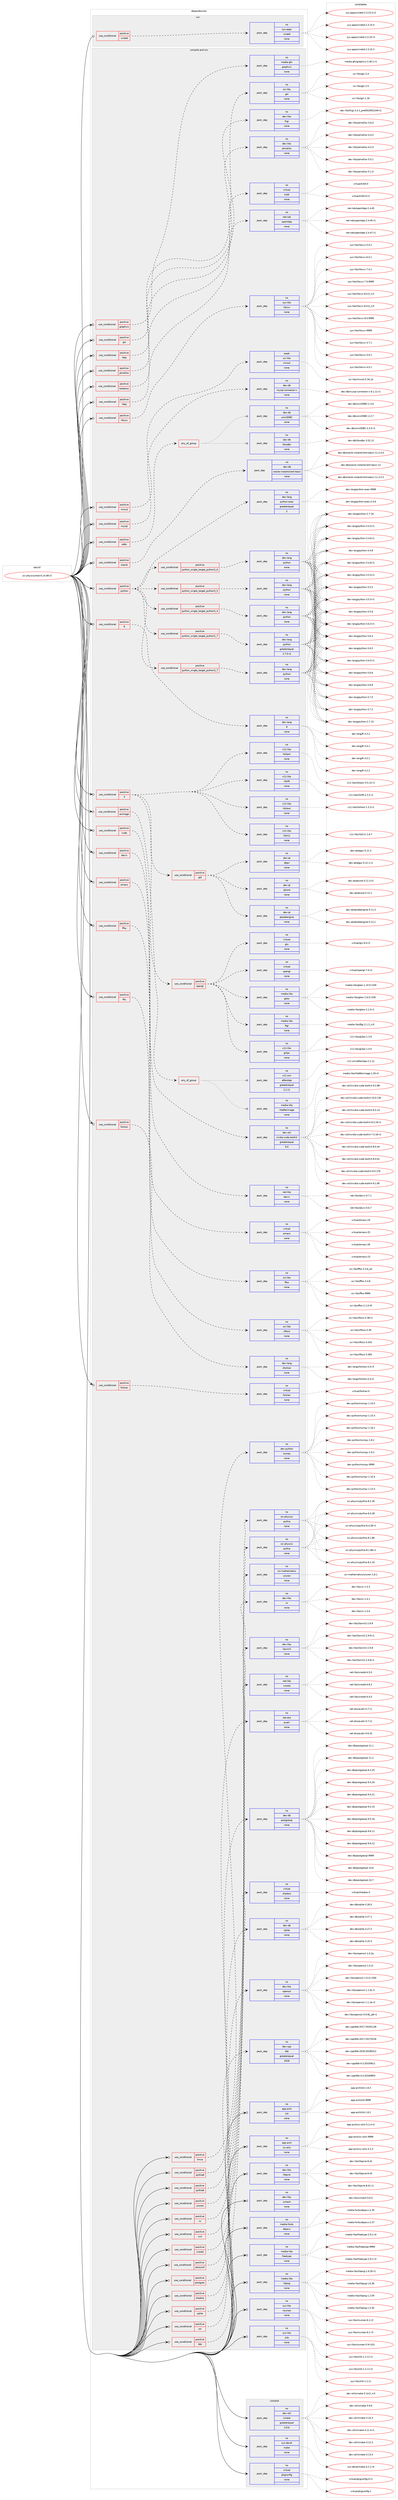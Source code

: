 digraph prolog {

# *************
# Graph options
# *************

newrank=true;
concentrate=true;
compound=true;
graph [rankdir=LR,fontname=Helvetica,fontsize=10,ranksep=1.5];#, ranksep=2.5, nodesep=0.2];
edge  [arrowhead=vee];
node  [fontname=Helvetica,fontsize=10];

# **********
# The ebuild
# **********

subgraph cluster_leftcol {
color=gray;
rank=same;
label=<<i>ebuild</i>>;
id [label="sci-physics/root-6.14.08-r2", color=red, width=4, href="../sci-physics/root-6.14.08-r2.svg"];
}

# ****************
# The dependencies
# ****************

subgraph cluster_midcol {
color=gray;
label=<<i>dependencies</i>>;
subgraph cluster_compile {
fillcolor="#eeeeee";
style=filled;
label=<<i>compile</i>>;
subgraph pack1217985 {
dependency1701084 [label=<<TABLE BORDER="0" CELLBORDER="1" CELLSPACING="0" CELLPADDING="4" WIDTH="220"><TR><TD ROWSPAN="6" CELLPADDING="30">pack_dep</TD></TR><TR><TD WIDTH="110">no</TD></TR><TR><TD>dev-util</TD></TR><TR><TD>cmake</TD></TR><TR><TD>greaterequal</TD></TR><TR><TD>3.9.6</TD></TR></TABLE>>, shape=none, color=blue];
}
id:e -> dependency1701084:w [weight=20,style="solid",arrowhead="vee"];
subgraph pack1217986 {
dependency1701085 [label=<<TABLE BORDER="0" CELLBORDER="1" CELLSPACING="0" CELLPADDING="4" WIDTH="220"><TR><TD ROWSPAN="6" CELLPADDING="30">pack_dep</TD></TR><TR><TD WIDTH="110">no</TD></TR><TR><TD>sys-devel</TD></TR><TR><TD>make</TD></TR><TR><TD>none</TD></TR><TR><TD></TD></TR></TABLE>>, shape=none, color=blue];
}
id:e -> dependency1701085:w [weight=20,style="solid",arrowhead="vee"];
subgraph pack1217987 {
dependency1701086 [label=<<TABLE BORDER="0" CELLBORDER="1" CELLSPACING="0" CELLPADDING="4" WIDTH="220"><TR><TD ROWSPAN="6" CELLPADDING="30">pack_dep</TD></TR><TR><TD WIDTH="110">no</TD></TR><TR><TD>virtual</TD></TR><TR><TD>pkgconfig</TD></TR><TR><TD>none</TD></TR><TR><TD></TD></TR></TABLE>>, shape=none, color=blue];
}
id:e -> dependency1701086:w [weight=20,style="solid",arrowhead="vee"];
}
subgraph cluster_compileandrun {
fillcolor="#eeeeee";
style=filled;
label=<<i>compile and run</i>>;
subgraph cond455208 {
dependency1701087 [label=<<TABLE BORDER="0" CELLBORDER="1" CELLSPACING="0" CELLPADDING="4"><TR><TD ROWSPAN="3" CELLPADDING="10">use_conditional</TD></TR><TR><TD>positive</TD></TR><TR><TD>R</TD></TR></TABLE>>, shape=none, color=red];
subgraph pack1217988 {
dependency1701088 [label=<<TABLE BORDER="0" CELLBORDER="1" CELLSPACING="0" CELLPADDING="4" WIDTH="220"><TR><TD ROWSPAN="6" CELLPADDING="30">pack_dep</TD></TR><TR><TD WIDTH="110">no</TD></TR><TR><TD>dev-lang</TD></TR><TR><TD>R</TD></TR><TR><TD>none</TD></TR><TR><TD></TD></TR></TABLE>>, shape=none, color=blue];
}
dependency1701087:e -> dependency1701088:w [weight=20,style="dashed",arrowhead="vee"];
}
id:e -> dependency1701087:w [weight=20,style="solid",arrowhead="odotvee"];
subgraph cond455209 {
dependency1701089 [label=<<TABLE BORDER="0" CELLBORDER="1" CELLSPACING="0" CELLPADDING="4"><TR><TD ROWSPAN="3" CELLPADDING="10">use_conditional</TD></TR><TR><TD>positive</TD></TR><TR><TD>X</TD></TR></TABLE>>, shape=none, color=red];
subgraph pack1217989 {
dependency1701090 [label=<<TABLE BORDER="0" CELLBORDER="1" CELLSPACING="0" CELLPADDING="4" WIDTH="220"><TR><TD ROWSPAN="6" CELLPADDING="30">pack_dep</TD></TR><TR><TD WIDTH="110">no</TD></TR><TR><TD>x11-libs</TD></TR><TR><TD>libX11</TD></TR><TR><TD>none</TD></TR><TR><TD></TD></TR></TABLE>>, shape=none, color=blue];
}
dependency1701089:e -> dependency1701090:w [weight=20,style="dashed",arrowhead="vee"];
subgraph pack1217990 {
dependency1701091 [label=<<TABLE BORDER="0" CELLBORDER="1" CELLSPACING="0" CELLPADDING="4" WIDTH="220"><TR><TD ROWSPAN="6" CELLPADDING="30">pack_dep</TD></TR><TR><TD WIDTH="110">no</TD></TR><TR><TD>x11-libs</TD></TR><TR><TD>libXext</TD></TR><TR><TD>none</TD></TR><TR><TD></TD></TR></TABLE>>, shape=none, color=blue];
}
dependency1701089:e -> dependency1701091:w [weight=20,style="dashed",arrowhead="vee"];
subgraph pack1217991 {
dependency1701092 [label=<<TABLE BORDER="0" CELLBORDER="1" CELLSPACING="0" CELLPADDING="4" WIDTH="220"><TR><TD ROWSPAN="6" CELLPADDING="30">pack_dep</TD></TR><TR><TD WIDTH="110">no</TD></TR><TR><TD>x11-libs</TD></TR><TR><TD>libXft</TD></TR><TR><TD>none</TD></TR><TR><TD></TD></TR></TABLE>>, shape=none, color=blue];
}
dependency1701089:e -> dependency1701092:w [weight=20,style="dashed",arrowhead="vee"];
subgraph pack1217992 {
dependency1701093 [label=<<TABLE BORDER="0" CELLBORDER="1" CELLSPACING="0" CELLPADDING="4" WIDTH="220"><TR><TD ROWSPAN="6" CELLPADDING="30">pack_dep</TD></TR><TR><TD WIDTH="110">no</TD></TR><TR><TD>x11-libs</TD></TR><TR><TD>libXpm</TD></TR><TR><TD>none</TD></TR><TR><TD></TD></TR></TABLE>>, shape=none, color=blue];
}
dependency1701089:e -> dependency1701093:w [weight=20,style="dashed",arrowhead="vee"];
subgraph cond455210 {
dependency1701094 [label=<<TABLE BORDER="0" CELLBORDER="1" CELLSPACING="0" CELLPADDING="4"><TR><TD ROWSPAN="3" CELLPADDING="10">use_conditional</TD></TR><TR><TD>positive</TD></TR><TR><TD>opengl</TD></TR></TABLE>>, shape=none, color=red];
subgraph pack1217993 {
dependency1701095 [label=<<TABLE BORDER="0" CELLBORDER="1" CELLSPACING="0" CELLPADDING="4" WIDTH="220"><TR><TD ROWSPAN="6" CELLPADDING="30">pack_dep</TD></TR><TR><TD WIDTH="110">no</TD></TR><TR><TD>media-libs</TD></TR><TR><TD>ftgl</TD></TR><TR><TD>none</TD></TR><TR><TD></TD></TR></TABLE>>, shape=none, color=blue];
}
dependency1701094:e -> dependency1701095:w [weight=20,style="dashed",arrowhead="vee"];
subgraph pack1217994 {
dependency1701096 [label=<<TABLE BORDER="0" CELLBORDER="1" CELLSPACING="0" CELLPADDING="4" WIDTH="220"><TR><TD ROWSPAN="6" CELLPADDING="30">pack_dep</TD></TR><TR><TD WIDTH="110">no</TD></TR><TR><TD>media-libs</TD></TR><TR><TD>glew</TD></TR><TR><TD>none</TD></TR><TR><TD></TD></TR></TABLE>>, shape=none, color=blue];
}
dependency1701094:e -> dependency1701096:w [weight=20,style="dashed",arrowhead="vee"];
subgraph pack1217995 {
dependency1701097 [label=<<TABLE BORDER="0" CELLBORDER="1" CELLSPACING="0" CELLPADDING="4" WIDTH="220"><TR><TD ROWSPAN="6" CELLPADDING="30">pack_dep</TD></TR><TR><TD WIDTH="110">no</TD></TR><TR><TD>virtual</TD></TR><TR><TD>opengl</TD></TR><TR><TD>none</TD></TR><TR><TD></TD></TR></TABLE>>, shape=none, color=blue];
}
dependency1701094:e -> dependency1701097:w [weight=20,style="dashed",arrowhead="vee"];
subgraph pack1217996 {
dependency1701098 [label=<<TABLE BORDER="0" CELLBORDER="1" CELLSPACING="0" CELLPADDING="4" WIDTH="220"><TR><TD ROWSPAN="6" CELLPADDING="30">pack_dep</TD></TR><TR><TD WIDTH="110">no</TD></TR><TR><TD>virtual</TD></TR><TR><TD>glu</TD></TR><TR><TD>none</TD></TR><TR><TD></TD></TR></TABLE>>, shape=none, color=blue];
}
dependency1701094:e -> dependency1701098:w [weight=20,style="dashed",arrowhead="vee"];
subgraph pack1217997 {
dependency1701099 [label=<<TABLE BORDER="0" CELLBORDER="1" CELLSPACING="0" CELLPADDING="4" WIDTH="220"><TR><TD ROWSPAN="6" CELLPADDING="30">pack_dep</TD></TR><TR><TD WIDTH="110">no</TD></TR><TR><TD>x11-libs</TD></TR><TR><TD>gl2ps</TD></TR><TR><TD>none</TD></TR><TR><TD></TD></TR></TABLE>>, shape=none, color=blue];
}
dependency1701094:e -> dependency1701099:w [weight=20,style="dashed",arrowhead="vee"];
}
dependency1701089:e -> dependency1701094:w [weight=20,style="dashed",arrowhead="vee"];
subgraph cond455211 {
dependency1701100 [label=<<TABLE BORDER="0" CELLBORDER="1" CELLSPACING="0" CELLPADDING="4"><TR><TD ROWSPAN="3" CELLPADDING="10">use_conditional</TD></TR><TR><TD>positive</TD></TR><TR><TD>qt5</TD></TR></TABLE>>, shape=none, color=red];
subgraph pack1217998 {
dependency1701101 [label=<<TABLE BORDER="0" CELLBORDER="1" CELLSPACING="0" CELLPADDING="4" WIDTH="220"><TR><TD ROWSPAN="6" CELLPADDING="30">pack_dep</TD></TR><TR><TD WIDTH="110">no</TD></TR><TR><TD>dev-qt</TD></TR><TR><TD>qtcore</TD></TR><TR><TD>none</TD></TR><TR><TD></TD></TR></TABLE>>, shape=none, color=blue];
}
dependency1701100:e -> dependency1701101:w [weight=20,style="dashed",arrowhead="vee"];
subgraph pack1217999 {
dependency1701102 [label=<<TABLE BORDER="0" CELLBORDER="1" CELLSPACING="0" CELLPADDING="4" WIDTH="220"><TR><TD ROWSPAN="6" CELLPADDING="30">pack_dep</TD></TR><TR><TD WIDTH="110">no</TD></TR><TR><TD>dev-qt</TD></TR><TR><TD>qtgui</TD></TR><TR><TD>none</TD></TR><TR><TD></TD></TR></TABLE>>, shape=none, color=blue];
}
dependency1701100:e -> dependency1701102:w [weight=20,style="dashed",arrowhead="vee"];
subgraph pack1218000 {
dependency1701103 [label=<<TABLE BORDER="0" CELLBORDER="1" CELLSPACING="0" CELLPADDING="4" WIDTH="220"><TR><TD ROWSPAN="6" CELLPADDING="30">pack_dep</TD></TR><TR><TD WIDTH="110">no</TD></TR><TR><TD>dev-qt</TD></TR><TR><TD>qtwebengine</TD></TR><TR><TD>none</TD></TR><TR><TD></TD></TR></TABLE>>, shape=none, color=blue];
}
dependency1701100:e -> dependency1701103:w [weight=20,style="dashed",arrowhead="vee"];
}
dependency1701089:e -> dependency1701100:w [weight=20,style="dashed",arrowhead="vee"];
}
id:e -> dependency1701089:w [weight=20,style="solid",arrowhead="odotvee"];
subgraph cond455212 {
dependency1701104 [label=<<TABLE BORDER="0" CELLBORDER="1" CELLSPACING="0" CELLPADDING="4"><TR><TD ROWSPAN="3" CELLPADDING="10">use_conditional</TD></TR><TR><TD>positive</TD></TR><TR><TD>asimage</TD></TR></TABLE>>, shape=none, color=red];
subgraph any27039 {
dependency1701105 [label=<<TABLE BORDER="0" CELLBORDER="1" CELLSPACING="0" CELLPADDING="4"><TR><TD CELLPADDING="10">any_of_group</TD></TR></TABLE>>, shape=none, color=red];subgraph pack1218001 {
dependency1701106 [label=<<TABLE BORDER="0" CELLBORDER="1" CELLSPACING="0" CELLPADDING="4" WIDTH="220"><TR><TD ROWSPAN="6" CELLPADDING="30">pack_dep</TD></TR><TR><TD WIDTH="110">no</TD></TR><TR><TD>media-libs</TD></TR><TR><TD>libafterimage</TD></TR><TR><TD>none</TD></TR><TR><TD></TD></TR></TABLE>>, shape=none, color=blue];
}
dependency1701105:e -> dependency1701106:w [weight=20,style="dotted",arrowhead="oinv"];
subgraph pack1218002 {
dependency1701107 [label=<<TABLE BORDER="0" CELLBORDER="1" CELLSPACING="0" CELLPADDING="4" WIDTH="220"><TR><TD ROWSPAN="6" CELLPADDING="30">pack_dep</TD></TR><TR><TD WIDTH="110">no</TD></TR><TR><TD>x11-wm</TD></TR><TR><TD>afterstep</TD></TR><TR><TD>greaterequal</TD></TR><TR><TD>2.2.11</TD></TR></TABLE>>, shape=none, color=blue];
}
dependency1701105:e -> dependency1701107:w [weight=20,style="dotted",arrowhead="oinv"];
}
dependency1701104:e -> dependency1701105:w [weight=20,style="dashed",arrowhead="vee"];
}
id:e -> dependency1701104:w [weight=20,style="solid",arrowhead="odotvee"];
subgraph cond455213 {
dependency1701108 [label=<<TABLE BORDER="0" CELLBORDER="1" CELLSPACING="0" CELLPADDING="4"><TR><TD ROWSPAN="3" CELLPADDING="10">use_conditional</TD></TR><TR><TD>positive</TD></TR><TR><TD>cuda</TD></TR></TABLE>>, shape=none, color=red];
subgraph pack1218003 {
dependency1701109 [label=<<TABLE BORDER="0" CELLBORDER="1" CELLSPACING="0" CELLPADDING="4" WIDTH="220"><TR><TD ROWSPAN="6" CELLPADDING="30">pack_dep</TD></TR><TR><TD WIDTH="110">no</TD></TR><TR><TD>dev-util</TD></TR><TR><TD>nvidia-cuda-toolkit</TD></TR><TR><TD>greaterequal</TD></TR><TR><TD>9.0</TD></TR></TABLE>>, shape=none, color=blue];
}
dependency1701108:e -> dependency1701109:w [weight=20,style="dashed",arrowhead="vee"];
}
id:e -> dependency1701108:w [weight=20,style="solid",arrowhead="odotvee"];
subgraph cond455214 {
dependency1701110 [label=<<TABLE BORDER="0" CELLBORDER="1" CELLSPACING="0" CELLPADDING="4"><TR><TD ROWSPAN="3" CELLPADDING="10">use_conditional</TD></TR><TR><TD>positive</TD></TR><TR><TD>davix</TD></TR></TABLE>>, shape=none, color=red];
subgraph pack1218004 {
dependency1701111 [label=<<TABLE BORDER="0" CELLBORDER="1" CELLSPACING="0" CELLPADDING="4" WIDTH="220"><TR><TD ROWSPAN="6" CELLPADDING="30">pack_dep</TD></TR><TR><TD WIDTH="110">no</TD></TR><TR><TD>net-libs</TD></TR><TR><TD>davix</TD></TR><TR><TD>none</TD></TR><TR><TD></TD></TR></TABLE>>, shape=none, color=blue];
}
dependency1701110:e -> dependency1701111:w [weight=20,style="dashed",arrowhead="vee"];
}
id:e -> dependency1701110:w [weight=20,style="solid",arrowhead="odotvee"];
subgraph cond455215 {
dependency1701112 [label=<<TABLE BORDER="0" CELLBORDER="1" CELLSPACING="0" CELLPADDING="4"><TR><TD ROWSPAN="3" CELLPADDING="10">use_conditional</TD></TR><TR><TD>positive</TD></TR><TR><TD>emacs</TD></TR></TABLE>>, shape=none, color=red];
subgraph pack1218005 {
dependency1701113 [label=<<TABLE BORDER="0" CELLBORDER="1" CELLSPACING="0" CELLPADDING="4" WIDTH="220"><TR><TD ROWSPAN="6" CELLPADDING="30">pack_dep</TD></TR><TR><TD WIDTH="110">no</TD></TR><TR><TD>virtual</TD></TR><TR><TD>emacs</TD></TR><TR><TD>none</TD></TR><TR><TD></TD></TR></TABLE>>, shape=none, color=blue];
}
dependency1701112:e -> dependency1701113:w [weight=20,style="dashed",arrowhead="vee"];
}
id:e -> dependency1701112:w [weight=20,style="solid",arrowhead="odotvee"];
subgraph cond455216 {
dependency1701114 [label=<<TABLE BORDER="0" CELLBORDER="1" CELLSPACING="0" CELLPADDING="4"><TR><TD ROWSPAN="3" CELLPADDING="10">use_conditional</TD></TR><TR><TD>positive</TD></TR><TR><TD>fftw</TD></TR></TABLE>>, shape=none, color=red];
subgraph pack1218006 {
dependency1701115 [label=<<TABLE BORDER="0" CELLBORDER="1" CELLSPACING="0" CELLPADDING="4" WIDTH="220"><TR><TD ROWSPAN="6" CELLPADDING="30">pack_dep</TD></TR><TR><TD WIDTH="110">no</TD></TR><TR><TD>sci-libs</TD></TR><TR><TD>fftw</TD></TR><TR><TD>none</TD></TR><TR><TD></TD></TR></TABLE>>, shape=none, color=blue];
}
dependency1701114:e -> dependency1701115:w [weight=20,style="dashed",arrowhead="vee"];
}
id:e -> dependency1701114:w [weight=20,style="solid",arrowhead="odotvee"];
subgraph cond455217 {
dependency1701116 [label=<<TABLE BORDER="0" CELLBORDER="1" CELLSPACING="0" CELLPADDING="4"><TR><TD ROWSPAN="3" CELLPADDING="10">use_conditional</TD></TR><TR><TD>positive</TD></TR><TR><TD>fits</TD></TR></TABLE>>, shape=none, color=red];
subgraph pack1218007 {
dependency1701117 [label=<<TABLE BORDER="0" CELLBORDER="1" CELLSPACING="0" CELLPADDING="4" WIDTH="220"><TR><TD ROWSPAN="6" CELLPADDING="30">pack_dep</TD></TR><TR><TD WIDTH="110">no</TD></TR><TR><TD>sci-libs</TD></TR><TR><TD>cfitsio</TD></TR><TR><TD>none</TD></TR><TR><TD></TD></TR></TABLE>>, shape=none, color=blue];
}
dependency1701116:e -> dependency1701117:w [weight=20,style="dashed",arrowhead="vee"];
}
id:e -> dependency1701116:w [weight=20,style="solid",arrowhead="odotvee"];
subgraph cond455218 {
dependency1701118 [label=<<TABLE BORDER="0" CELLBORDER="1" CELLSPACING="0" CELLPADDING="4"><TR><TD ROWSPAN="3" CELLPADDING="10">use_conditional</TD></TR><TR><TD>positive</TD></TR><TR><TD>fortran</TD></TR></TABLE>>, shape=none, color=red];
subgraph pack1218008 {
dependency1701119 [label=<<TABLE BORDER="0" CELLBORDER="1" CELLSPACING="0" CELLPADDING="4" WIDTH="220"><TR><TD ROWSPAN="6" CELLPADDING="30">pack_dep</TD></TR><TR><TD WIDTH="110">no</TD></TR><TR><TD>dev-lang</TD></TR><TR><TD>cfortran</TD></TR><TR><TD>none</TD></TR><TR><TD></TD></TR></TABLE>>, shape=none, color=blue];
}
dependency1701118:e -> dependency1701119:w [weight=20,style="dashed",arrowhead="vee"];
}
id:e -> dependency1701118:w [weight=20,style="solid",arrowhead="odotvee"];
subgraph cond455219 {
dependency1701120 [label=<<TABLE BORDER="0" CELLBORDER="1" CELLSPACING="0" CELLPADDING="4"><TR><TD ROWSPAN="3" CELLPADDING="10">use_conditional</TD></TR><TR><TD>positive</TD></TR><TR><TD>fortran</TD></TR></TABLE>>, shape=none, color=red];
subgraph pack1218009 {
dependency1701121 [label=<<TABLE BORDER="0" CELLBORDER="1" CELLSPACING="0" CELLPADDING="4" WIDTH="220"><TR><TD ROWSPAN="6" CELLPADDING="30">pack_dep</TD></TR><TR><TD WIDTH="110">no</TD></TR><TR><TD>virtual</TD></TR><TR><TD>fortran</TD></TR><TR><TD>none</TD></TR><TR><TD></TD></TR></TABLE>>, shape=none, color=blue];
}
dependency1701120:e -> dependency1701121:w [weight=20,style="dashed",arrowhead="vee"];
}
id:e -> dependency1701120:w [weight=20,style="solid",arrowhead="odotvee"];
subgraph cond455220 {
dependency1701122 [label=<<TABLE BORDER="0" CELLBORDER="1" CELLSPACING="0" CELLPADDING="4"><TR><TD ROWSPAN="3" CELLPADDING="10">use_conditional</TD></TR><TR><TD>positive</TD></TR><TR><TD>graphviz</TD></TR></TABLE>>, shape=none, color=red];
subgraph pack1218010 {
dependency1701123 [label=<<TABLE BORDER="0" CELLBORDER="1" CELLSPACING="0" CELLPADDING="4" WIDTH="220"><TR><TD ROWSPAN="6" CELLPADDING="30">pack_dep</TD></TR><TR><TD WIDTH="110">no</TD></TR><TR><TD>media-gfx</TD></TR><TR><TD>graphviz</TD></TR><TR><TD>none</TD></TR><TR><TD></TD></TR></TABLE>>, shape=none, color=blue];
}
dependency1701122:e -> dependency1701123:w [weight=20,style="dashed",arrowhead="vee"];
}
id:e -> dependency1701122:w [weight=20,style="solid",arrowhead="odotvee"];
subgraph cond455221 {
dependency1701124 [label=<<TABLE BORDER="0" CELLBORDER="1" CELLSPACING="0" CELLPADDING="4"><TR><TD ROWSPAN="3" CELLPADDING="10">use_conditional</TD></TR><TR><TD>positive</TD></TR><TR><TD>gsl</TD></TR></TABLE>>, shape=none, color=red];
subgraph pack1218011 {
dependency1701125 [label=<<TABLE BORDER="0" CELLBORDER="1" CELLSPACING="0" CELLPADDING="4" WIDTH="220"><TR><TD ROWSPAN="6" CELLPADDING="30">pack_dep</TD></TR><TR><TD WIDTH="110">no</TD></TR><TR><TD>sci-libs</TD></TR><TR><TD>gsl</TD></TR><TR><TD>none</TD></TR><TR><TD></TD></TR></TABLE>>, shape=none, color=blue];
}
dependency1701124:e -> dependency1701125:w [weight=20,style="dashed",arrowhead="vee"];
}
id:e -> dependency1701124:w [weight=20,style="solid",arrowhead="odotvee"];
subgraph cond455222 {
dependency1701126 [label=<<TABLE BORDER="0" CELLBORDER="1" CELLSPACING="0" CELLPADDING="4"><TR><TD ROWSPAN="3" CELLPADDING="10">use_conditional</TD></TR><TR><TD>positive</TD></TR><TR><TD>http</TD></TR></TABLE>>, shape=none, color=red];
subgraph pack1218012 {
dependency1701127 [label=<<TABLE BORDER="0" CELLBORDER="1" CELLSPACING="0" CELLPADDING="4" WIDTH="220"><TR><TD ROWSPAN="6" CELLPADDING="30">pack_dep</TD></TR><TR><TD WIDTH="110">no</TD></TR><TR><TD>dev-libs</TD></TR><TR><TD>fcgi</TD></TR><TR><TD>none</TD></TR><TR><TD></TD></TR></TABLE>>, shape=none, color=blue];
}
dependency1701126:e -> dependency1701127:w [weight=20,style="dashed",arrowhead="vee"];
}
id:e -> dependency1701126:w [weight=20,style="solid",arrowhead="odotvee"];
subgraph cond455223 {
dependency1701128 [label=<<TABLE BORDER="0" CELLBORDER="1" CELLSPACING="0" CELLPADDING="4"><TR><TD ROWSPAN="3" CELLPADDING="10">use_conditional</TD></TR><TR><TD>positive</TD></TR><TR><TD>jemalloc</TD></TR></TABLE>>, shape=none, color=red];
subgraph pack1218013 {
dependency1701129 [label=<<TABLE BORDER="0" CELLBORDER="1" CELLSPACING="0" CELLPADDING="4" WIDTH="220"><TR><TD ROWSPAN="6" CELLPADDING="30">pack_dep</TD></TR><TR><TD WIDTH="110">no</TD></TR><TR><TD>dev-libs</TD></TR><TR><TD>jemalloc</TD></TR><TR><TD>none</TD></TR><TR><TD></TD></TR></TABLE>>, shape=none, color=blue];
}
dependency1701128:e -> dependency1701129:w [weight=20,style="dashed",arrowhead="vee"];
}
id:e -> dependency1701128:w [weight=20,style="solid",arrowhead="odotvee"];
subgraph cond455224 {
dependency1701130 [label=<<TABLE BORDER="0" CELLBORDER="1" CELLSPACING="0" CELLPADDING="4"><TR><TD ROWSPAN="3" CELLPADDING="10">use_conditional</TD></TR><TR><TD>positive</TD></TR><TR><TD>kerberos</TD></TR></TABLE>>, shape=none, color=red];
subgraph pack1218014 {
dependency1701131 [label=<<TABLE BORDER="0" CELLBORDER="1" CELLSPACING="0" CELLPADDING="4" WIDTH="220"><TR><TD ROWSPAN="6" CELLPADDING="30">pack_dep</TD></TR><TR><TD WIDTH="110">no</TD></TR><TR><TD>virtual</TD></TR><TR><TD>krb5</TD></TR><TR><TD>none</TD></TR><TR><TD></TD></TR></TABLE>>, shape=none, color=blue];
}
dependency1701130:e -> dependency1701131:w [weight=20,style="dashed",arrowhead="vee"];
}
id:e -> dependency1701130:w [weight=20,style="solid",arrowhead="odotvee"];
subgraph cond455225 {
dependency1701132 [label=<<TABLE BORDER="0" CELLBORDER="1" CELLSPACING="0" CELLPADDING="4"><TR><TD ROWSPAN="3" CELLPADDING="10">use_conditional</TD></TR><TR><TD>positive</TD></TR><TR><TD>ldap</TD></TR></TABLE>>, shape=none, color=red];
subgraph pack1218015 {
dependency1701133 [label=<<TABLE BORDER="0" CELLBORDER="1" CELLSPACING="0" CELLPADDING="4" WIDTH="220"><TR><TD ROWSPAN="6" CELLPADDING="30">pack_dep</TD></TR><TR><TD WIDTH="110">no</TD></TR><TR><TD>net-nds</TD></TR><TR><TD>openldap</TD></TR><TR><TD>none</TD></TR><TR><TD></TD></TR></TABLE>>, shape=none, color=blue];
}
dependency1701132:e -> dependency1701133:w [weight=20,style="dashed",arrowhead="vee"];
}
id:e -> dependency1701132:w [weight=20,style="solid",arrowhead="odotvee"];
subgraph cond455226 {
dependency1701134 [label=<<TABLE BORDER="0" CELLBORDER="1" CELLSPACING="0" CELLPADDING="4"><TR><TD ROWSPAN="3" CELLPADDING="10">use_conditional</TD></TR><TR><TD>positive</TD></TR><TR><TD>libcxx</TD></TR></TABLE>>, shape=none, color=red];
subgraph pack1218016 {
dependency1701135 [label=<<TABLE BORDER="0" CELLBORDER="1" CELLSPACING="0" CELLPADDING="4" WIDTH="220"><TR><TD ROWSPAN="6" CELLPADDING="30">pack_dep</TD></TR><TR><TD WIDTH="110">no</TD></TR><TR><TD>sys-libs</TD></TR><TR><TD>libcxx</TD></TR><TR><TD>none</TD></TR><TR><TD></TD></TR></TABLE>>, shape=none, color=blue];
}
dependency1701134:e -> dependency1701135:w [weight=20,style="dashed",arrowhead="vee"];
}
id:e -> dependency1701134:w [weight=20,style="solid",arrowhead="odotvee"];
subgraph cond455227 {
dependency1701136 [label=<<TABLE BORDER="0" CELLBORDER="1" CELLSPACING="0" CELLPADDING="4"><TR><TD ROWSPAN="3" CELLPADDING="10">use_conditional</TD></TR><TR><TD>positive</TD></TR><TR><TD>minuit</TD></TR></TABLE>>, shape=none, color=red];
subgraph pack1218017 {
dependency1701137 [label=<<TABLE BORDER="0" CELLBORDER="1" CELLSPACING="0" CELLPADDING="4" WIDTH="220"><TR><TD ROWSPAN="6" CELLPADDING="30">pack_dep</TD></TR><TR><TD WIDTH="110">weak</TD></TR><TR><TD>sci-libs</TD></TR><TR><TD>minuit</TD></TR><TR><TD>none</TD></TR><TR><TD></TD></TR></TABLE>>, shape=none, color=blue];
}
dependency1701136:e -> dependency1701137:w [weight=20,style="dashed",arrowhead="vee"];
}
id:e -> dependency1701136:w [weight=20,style="solid",arrowhead="odotvee"];
subgraph cond455228 {
dependency1701138 [label=<<TABLE BORDER="0" CELLBORDER="1" CELLSPACING="0" CELLPADDING="4"><TR><TD ROWSPAN="3" CELLPADDING="10">use_conditional</TD></TR><TR><TD>positive</TD></TR><TR><TD>mysql</TD></TR></TABLE>>, shape=none, color=red];
subgraph pack1218018 {
dependency1701139 [label=<<TABLE BORDER="0" CELLBORDER="1" CELLSPACING="0" CELLPADDING="4" WIDTH="220"><TR><TD ROWSPAN="6" CELLPADDING="30">pack_dep</TD></TR><TR><TD WIDTH="110">no</TD></TR><TR><TD>dev-db</TD></TR><TR><TD>mysql-connector-c</TD></TR><TR><TD>none</TD></TR><TR><TD></TD></TR></TABLE>>, shape=none, color=blue];
}
dependency1701138:e -> dependency1701139:w [weight=20,style="dashed",arrowhead="vee"];
}
id:e -> dependency1701138:w [weight=20,style="solid",arrowhead="odotvee"];
subgraph cond455229 {
dependency1701140 [label=<<TABLE BORDER="0" CELLBORDER="1" CELLSPACING="0" CELLPADDING="4"><TR><TD ROWSPAN="3" CELLPADDING="10">use_conditional</TD></TR><TR><TD>positive</TD></TR><TR><TD>odbc</TD></TR></TABLE>>, shape=none, color=red];
subgraph any27040 {
dependency1701141 [label=<<TABLE BORDER="0" CELLBORDER="1" CELLSPACING="0" CELLPADDING="4"><TR><TD CELLPADDING="10">any_of_group</TD></TR></TABLE>>, shape=none, color=red];subgraph pack1218019 {
dependency1701142 [label=<<TABLE BORDER="0" CELLBORDER="1" CELLSPACING="0" CELLPADDING="4" WIDTH="220"><TR><TD ROWSPAN="6" CELLPADDING="30">pack_dep</TD></TR><TR><TD WIDTH="110">no</TD></TR><TR><TD>dev-db</TD></TR><TR><TD>libiodbc</TD></TR><TR><TD>none</TD></TR><TR><TD></TD></TR></TABLE>>, shape=none, color=blue];
}
dependency1701141:e -> dependency1701142:w [weight=20,style="dotted",arrowhead="oinv"];
subgraph pack1218020 {
dependency1701143 [label=<<TABLE BORDER="0" CELLBORDER="1" CELLSPACING="0" CELLPADDING="4" WIDTH="220"><TR><TD ROWSPAN="6" CELLPADDING="30">pack_dep</TD></TR><TR><TD WIDTH="110">no</TD></TR><TR><TD>dev-db</TD></TR><TR><TD>unixODBC</TD></TR><TR><TD>none</TD></TR><TR><TD></TD></TR></TABLE>>, shape=none, color=blue];
}
dependency1701141:e -> dependency1701143:w [weight=20,style="dotted",arrowhead="oinv"];
}
dependency1701140:e -> dependency1701141:w [weight=20,style="dashed",arrowhead="vee"];
}
id:e -> dependency1701140:w [weight=20,style="solid",arrowhead="odotvee"];
subgraph cond455230 {
dependency1701144 [label=<<TABLE BORDER="0" CELLBORDER="1" CELLSPACING="0" CELLPADDING="4"><TR><TD ROWSPAN="3" CELLPADDING="10">use_conditional</TD></TR><TR><TD>positive</TD></TR><TR><TD>oracle</TD></TR></TABLE>>, shape=none, color=red];
subgraph pack1218021 {
dependency1701145 [label=<<TABLE BORDER="0" CELLBORDER="1" CELLSPACING="0" CELLPADDING="4" WIDTH="220"><TR><TD ROWSPAN="6" CELLPADDING="30">pack_dep</TD></TR><TR><TD WIDTH="110">no</TD></TR><TR><TD>dev-db</TD></TR><TR><TD>oracle-instantclient-basic</TD></TR><TR><TD>none</TD></TR><TR><TD></TD></TR></TABLE>>, shape=none, color=blue];
}
dependency1701144:e -> dependency1701145:w [weight=20,style="dashed",arrowhead="vee"];
}
id:e -> dependency1701144:w [weight=20,style="solid",arrowhead="odotvee"];
subgraph cond455231 {
dependency1701146 [label=<<TABLE BORDER="0" CELLBORDER="1" CELLSPACING="0" CELLPADDING="4"><TR><TD ROWSPAN="3" CELLPADDING="10">use_conditional</TD></TR><TR><TD>positive</TD></TR><TR><TD>postgres</TD></TR></TABLE>>, shape=none, color=red];
subgraph pack1218022 {
dependency1701147 [label=<<TABLE BORDER="0" CELLBORDER="1" CELLSPACING="0" CELLPADDING="4" WIDTH="220"><TR><TD ROWSPAN="6" CELLPADDING="30">pack_dep</TD></TR><TR><TD WIDTH="110">no</TD></TR><TR><TD>dev-db</TD></TR><TR><TD>postgresql</TD></TR><TR><TD>none</TD></TR><TR><TD></TD></TR></TABLE>>, shape=none, color=blue];
}
dependency1701146:e -> dependency1701147:w [weight=20,style="dashed",arrowhead="vee"];
}
id:e -> dependency1701146:w [weight=20,style="solid",arrowhead="odotvee"];
subgraph cond455232 {
dependency1701148 [label=<<TABLE BORDER="0" CELLBORDER="1" CELLSPACING="0" CELLPADDING="4"><TR><TD ROWSPAN="3" CELLPADDING="10">use_conditional</TD></TR><TR><TD>positive</TD></TR><TR><TD>pythia6</TD></TR></TABLE>>, shape=none, color=red];
subgraph pack1218023 {
dependency1701149 [label=<<TABLE BORDER="0" CELLBORDER="1" CELLSPACING="0" CELLPADDING="4" WIDTH="220"><TR><TD ROWSPAN="6" CELLPADDING="30">pack_dep</TD></TR><TR><TD WIDTH="110">no</TD></TR><TR><TD>sci-physics</TD></TR><TR><TD>pythia</TD></TR><TR><TD>none</TD></TR><TR><TD></TD></TR></TABLE>>, shape=none, color=blue];
}
dependency1701148:e -> dependency1701149:w [weight=20,style="dashed",arrowhead="vee"];
}
id:e -> dependency1701148:w [weight=20,style="solid",arrowhead="odotvee"];
subgraph cond455233 {
dependency1701150 [label=<<TABLE BORDER="0" CELLBORDER="1" CELLSPACING="0" CELLPADDING="4"><TR><TD ROWSPAN="3" CELLPADDING="10">use_conditional</TD></TR><TR><TD>positive</TD></TR><TR><TD>pythia8</TD></TR></TABLE>>, shape=none, color=red];
subgraph pack1218024 {
dependency1701151 [label=<<TABLE BORDER="0" CELLBORDER="1" CELLSPACING="0" CELLPADDING="4" WIDTH="220"><TR><TD ROWSPAN="6" CELLPADDING="30">pack_dep</TD></TR><TR><TD WIDTH="110">no</TD></TR><TR><TD>sci-physics</TD></TR><TR><TD>pythia</TD></TR><TR><TD>none</TD></TR><TR><TD></TD></TR></TABLE>>, shape=none, color=blue];
}
dependency1701150:e -> dependency1701151:w [weight=20,style="dashed",arrowhead="vee"];
}
id:e -> dependency1701150:w [weight=20,style="solid",arrowhead="odotvee"];
subgraph cond455234 {
dependency1701152 [label=<<TABLE BORDER="0" CELLBORDER="1" CELLSPACING="0" CELLPADDING="4"><TR><TD ROWSPAN="3" CELLPADDING="10">use_conditional</TD></TR><TR><TD>positive</TD></TR><TR><TD>python</TD></TR></TABLE>>, shape=none, color=red];
subgraph cond455235 {
dependency1701153 [label=<<TABLE BORDER="0" CELLBORDER="1" CELLSPACING="0" CELLPADDING="4"><TR><TD ROWSPAN="3" CELLPADDING="10">use_conditional</TD></TR><TR><TD>positive</TD></TR><TR><TD>python_single_target_python2_7</TD></TR></TABLE>>, shape=none, color=red];
subgraph pack1218025 {
dependency1701154 [label=<<TABLE BORDER="0" CELLBORDER="1" CELLSPACING="0" CELLPADDING="4" WIDTH="220"><TR><TD ROWSPAN="6" CELLPADDING="30">pack_dep</TD></TR><TR><TD WIDTH="110">no</TD></TR><TR><TD>dev-lang</TD></TR><TR><TD>python</TD></TR><TR><TD>greaterequal</TD></TR><TR><TD>2.7.5-r2</TD></TR></TABLE>>, shape=none, color=blue];
}
dependency1701153:e -> dependency1701154:w [weight=20,style="dashed",arrowhead="vee"];
}
dependency1701152:e -> dependency1701153:w [weight=20,style="dashed",arrowhead="vee"];
subgraph cond455236 {
dependency1701155 [label=<<TABLE BORDER="0" CELLBORDER="1" CELLSPACING="0" CELLPADDING="4"><TR><TD ROWSPAN="3" CELLPADDING="10">use_conditional</TD></TR><TR><TD>positive</TD></TR><TR><TD>python_single_target_python3_4</TD></TR></TABLE>>, shape=none, color=red];
subgraph pack1218026 {
dependency1701156 [label=<<TABLE BORDER="0" CELLBORDER="1" CELLSPACING="0" CELLPADDING="4" WIDTH="220"><TR><TD ROWSPAN="6" CELLPADDING="30">pack_dep</TD></TR><TR><TD WIDTH="110">no</TD></TR><TR><TD>dev-lang</TD></TR><TR><TD>python</TD></TR><TR><TD>none</TD></TR><TR><TD></TD></TR></TABLE>>, shape=none, color=blue];
}
dependency1701155:e -> dependency1701156:w [weight=20,style="dashed",arrowhead="vee"];
}
dependency1701152:e -> dependency1701155:w [weight=20,style="dashed",arrowhead="vee"];
subgraph cond455237 {
dependency1701157 [label=<<TABLE BORDER="0" CELLBORDER="1" CELLSPACING="0" CELLPADDING="4"><TR><TD ROWSPAN="3" CELLPADDING="10">use_conditional</TD></TR><TR><TD>positive</TD></TR><TR><TD>python_single_target_python3_5</TD></TR></TABLE>>, shape=none, color=red];
subgraph pack1218027 {
dependency1701158 [label=<<TABLE BORDER="0" CELLBORDER="1" CELLSPACING="0" CELLPADDING="4" WIDTH="220"><TR><TD ROWSPAN="6" CELLPADDING="30">pack_dep</TD></TR><TR><TD WIDTH="110">no</TD></TR><TR><TD>dev-lang</TD></TR><TR><TD>python</TD></TR><TR><TD>none</TD></TR><TR><TD></TD></TR></TABLE>>, shape=none, color=blue];
}
dependency1701157:e -> dependency1701158:w [weight=20,style="dashed",arrowhead="vee"];
}
dependency1701152:e -> dependency1701157:w [weight=20,style="dashed",arrowhead="vee"];
subgraph cond455238 {
dependency1701159 [label=<<TABLE BORDER="0" CELLBORDER="1" CELLSPACING="0" CELLPADDING="4"><TR><TD ROWSPAN="3" CELLPADDING="10">use_conditional</TD></TR><TR><TD>positive</TD></TR><TR><TD>python_single_target_python3_6</TD></TR></TABLE>>, shape=none, color=red];
subgraph pack1218028 {
dependency1701160 [label=<<TABLE BORDER="0" CELLBORDER="1" CELLSPACING="0" CELLPADDING="4" WIDTH="220"><TR><TD ROWSPAN="6" CELLPADDING="30">pack_dep</TD></TR><TR><TD WIDTH="110">no</TD></TR><TR><TD>dev-lang</TD></TR><TR><TD>python</TD></TR><TR><TD>none</TD></TR><TR><TD></TD></TR></TABLE>>, shape=none, color=blue];
}
dependency1701159:e -> dependency1701160:w [weight=20,style="dashed",arrowhead="vee"];
}
dependency1701152:e -> dependency1701159:w [weight=20,style="dashed",arrowhead="vee"];
subgraph cond455239 {
dependency1701161 [label=<<TABLE BORDER="0" CELLBORDER="1" CELLSPACING="0" CELLPADDING="4"><TR><TD ROWSPAN="3" CELLPADDING="10">use_conditional</TD></TR><TR><TD>positive</TD></TR><TR><TD>python_single_target_python3_7</TD></TR></TABLE>>, shape=none, color=red];
subgraph pack1218029 {
dependency1701162 [label=<<TABLE BORDER="0" CELLBORDER="1" CELLSPACING="0" CELLPADDING="4" WIDTH="220"><TR><TD ROWSPAN="6" CELLPADDING="30">pack_dep</TD></TR><TR><TD WIDTH="110">no</TD></TR><TR><TD>dev-lang</TD></TR><TR><TD>python</TD></TR><TR><TD>none</TD></TR><TR><TD></TD></TR></TABLE>>, shape=none, color=blue];
}
dependency1701161:e -> dependency1701162:w [weight=20,style="dashed",arrowhead="vee"];
}
dependency1701152:e -> dependency1701161:w [weight=20,style="dashed",arrowhead="vee"];
subgraph pack1218030 {
dependency1701163 [label=<<TABLE BORDER="0" CELLBORDER="1" CELLSPACING="0" CELLPADDING="4" WIDTH="220"><TR><TD ROWSPAN="6" CELLPADDING="30">pack_dep</TD></TR><TR><TD WIDTH="110">no</TD></TR><TR><TD>dev-lang</TD></TR><TR><TD>python-exec</TD></TR><TR><TD>greaterequal</TD></TR><TR><TD>2</TD></TR></TABLE>>, shape=none, color=blue];
}
dependency1701152:e -> dependency1701163:w [weight=20,style="dashed",arrowhead="vee"];
}
id:e -> dependency1701152:w [weight=20,style="solid",arrowhead="odotvee"];
subgraph cond455240 {
dependency1701164 [label=<<TABLE BORDER="0" CELLBORDER="1" CELLSPACING="0" CELLPADDING="4"><TR><TD ROWSPAN="3" CELLPADDING="10">use_conditional</TD></TR><TR><TD>positive</TD></TR><TR><TD>shadow</TD></TR></TABLE>>, shape=none, color=red];
subgraph pack1218031 {
dependency1701165 [label=<<TABLE BORDER="0" CELLBORDER="1" CELLSPACING="0" CELLPADDING="4" WIDTH="220"><TR><TD ROWSPAN="6" CELLPADDING="30">pack_dep</TD></TR><TR><TD WIDTH="110">no</TD></TR><TR><TD>virtual</TD></TR><TR><TD>shadow</TD></TR><TR><TD>none</TD></TR><TR><TD></TD></TR></TABLE>>, shape=none, color=blue];
}
dependency1701164:e -> dependency1701165:w [weight=20,style="dashed",arrowhead="vee"];
}
id:e -> dependency1701164:w [weight=20,style="solid",arrowhead="odotvee"];
subgraph cond455241 {
dependency1701166 [label=<<TABLE BORDER="0" CELLBORDER="1" CELLSPACING="0" CELLPADDING="4"><TR><TD ROWSPAN="3" CELLPADDING="10">use_conditional</TD></TR><TR><TD>positive</TD></TR><TR><TD>sqlite</TD></TR></TABLE>>, shape=none, color=red];
subgraph pack1218032 {
dependency1701167 [label=<<TABLE BORDER="0" CELLBORDER="1" CELLSPACING="0" CELLPADDING="4" WIDTH="220"><TR><TD ROWSPAN="6" CELLPADDING="30">pack_dep</TD></TR><TR><TD WIDTH="110">no</TD></TR><TR><TD>dev-db</TD></TR><TR><TD>sqlite</TD></TR><TR><TD>none</TD></TR><TR><TD></TD></TR></TABLE>>, shape=none, color=blue];
}
dependency1701166:e -> dependency1701167:w [weight=20,style="dashed",arrowhead="vee"];
}
id:e -> dependency1701166:w [weight=20,style="solid",arrowhead="odotvee"];
subgraph cond455242 {
dependency1701168 [label=<<TABLE BORDER="0" CELLBORDER="1" CELLSPACING="0" CELLPADDING="4"><TR><TD ROWSPAN="3" CELLPADDING="10">use_conditional</TD></TR><TR><TD>positive</TD></TR><TR><TD>ssl</TD></TR></TABLE>>, shape=none, color=red];
subgraph pack1218033 {
dependency1701169 [label=<<TABLE BORDER="0" CELLBORDER="1" CELLSPACING="0" CELLPADDING="4" WIDTH="220"><TR><TD ROWSPAN="6" CELLPADDING="30">pack_dep</TD></TR><TR><TD WIDTH="110">no</TD></TR><TR><TD>dev-libs</TD></TR><TR><TD>openssl</TD></TR><TR><TD>none</TD></TR><TR><TD></TD></TR></TABLE>>, shape=none, color=blue];
}
dependency1701168:e -> dependency1701169:w [weight=20,style="dashed",arrowhead="vee"];
}
id:e -> dependency1701168:w [weight=20,style="solid",arrowhead="odotvee"];
subgraph cond455243 {
dependency1701170 [label=<<TABLE BORDER="0" CELLBORDER="1" CELLSPACING="0" CELLPADDING="4"><TR><TD ROWSPAN="3" CELLPADDING="10">use_conditional</TD></TR><TR><TD>positive</TD></TR><TR><TD>tbb</TD></TR></TABLE>>, shape=none, color=red];
subgraph pack1218034 {
dependency1701171 [label=<<TABLE BORDER="0" CELLBORDER="1" CELLSPACING="0" CELLPADDING="4" WIDTH="220"><TR><TD ROWSPAN="6" CELLPADDING="30">pack_dep</TD></TR><TR><TD WIDTH="110">no</TD></TR><TR><TD>dev-cpp</TD></TR><TR><TD>tbb</TD></TR><TR><TD>greaterequal</TD></TR><TR><TD>2018</TD></TR></TABLE>>, shape=none, color=blue];
}
dependency1701170:e -> dependency1701171:w [weight=20,style="dashed",arrowhead="vee"];
}
id:e -> dependency1701170:w [weight=20,style="solid",arrowhead="odotvee"];
subgraph cond455244 {
dependency1701172 [label=<<TABLE BORDER="0" CELLBORDER="1" CELLSPACING="0" CELLPADDING="4"><TR><TD ROWSPAN="3" CELLPADDING="10">use_conditional</TD></TR><TR><TD>positive</TD></TR><TR><TD>tmva</TD></TR></TABLE>>, shape=none, color=red];
subgraph pack1218035 {
dependency1701173 [label=<<TABLE BORDER="0" CELLBORDER="1" CELLSPACING="0" CELLPADDING="4" WIDTH="220"><TR><TD ROWSPAN="6" CELLPADDING="30">pack_dep</TD></TR><TR><TD WIDTH="110">no</TD></TR><TR><TD>dev-python</TD></TR><TR><TD>numpy</TD></TR><TR><TD>none</TD></TR><TR><TD></TD></TR></TABLE>>, shape=none, color=blue];
}
dependency1701172:e -> dependency1701173:w [weight=20,style="dashed",arrowhead="vee"];
}
id:e -> dependency1701172:w [weight=20,style="solid",arrowhead="odotvee"];
subgraph cond455245 {
dependency1701174 [label=<<TABLE BORDER="0" CELLBORDER="1" CELLSPACING="0" CELLPADDING="4"><TR><TD ROWSPAN="3" CELLPADDING="10">use_conditional</TD></TR><TR><TD>positive</TD></TR><TR><TD>unuran</TD></TR></TABLE>>, shape=none, color=red];
subgraph pack1218036 {
dependency1701175 [label=<<TABLE BORDER="0" CELLBORDER="1" CELLSPACING="0" CELLPADDING="4" WIDTH="220"><TR><TD ROWSPAN="6" CELLPADDING="30">pack_dep</TD></TR><TR><TD WIDTH="110">no</TD></TR><TR><TD>sci-mathematics</TD></TR><TR><TD>unuran</TD></TR><TR><TD>none</TD></TR><TR><TD></TD></TR></TABLE>>, shape=none, color=blue];
}
dependency1701174:e -> dependency1701175:w [weight=20,style="dashed",arrowhead="vee"];
}
id:e -> dependency1701174:w [weight=20,style="solid",arrowhead="odotvee"];
subgraph cond455246 {
dependency1701176 [label=<<TABLE BORDER="0" CELLBORDER="1" CELLSPACING="0" CELLPADDING="4"><TR><TD ROWSPAN="3" CELLPADDING="10">use_conditional</TD></TR><TR><TD>positive</TD></TR><TR><TD>vc</TD></TR></TABLE>>, shape=none, color=red];
subgraph pack1218037 {
dependency1701177 [label=<<TABLE BORDER="0" CELLBORDER="1" CELLSPACING="0" CELLPADDING="4" WIDTH="220"><TR><TD ROWSPAN="6" CELLPADDING="30">pack_dep</TD></TR><TR><TD WIDTH="110">no</TD></TR><TR><TD>dev-libs</TD></TR><TR><TD>vc</TD></TR><TR><TD>none</TD></TR><TR><TD></TD></TR></TABLE>>, shape=none, color=blue];
}
dependency1701176:e -> dependency1701177:w [weight=20,style="dashed",arrowhead="vee"];
}
id:e -> dependency1701176:w [weight=20,style="solid",arrowhead="odotvee"];
subgraph cond455247 {
dependency1701178 [label=<<TABLE BORDER="0" CELLBORDER="1" CELLSPACING="0" CELLPADDING="4"><TR><TD ROWSPAN="3" CELLPADDING="10">use_conditional</TD></TR><TR><TD>positive</TD></TR><TR><TD>xml</TD></TR></TABLE>>, shape=none, color=red];
subgraph pack1218038 {
dependency1701179 [label=<<TABLE BORDER="0" CELLBORDER="1" CELLSPACING="0" CELLPADDING="4" WIDTH="220"><TR><TD ROWSPAN="6" CELLPADDING="30">pack_dep</TD></TR><TR><TD WIDTH="110">no</TD></TR><TR><TD>dev-libs</TD></TR><TR><TD>libxml2</TD></TR><TR><TD>none</TD></TR><TR><TD></TD></TR></TABLE>>, shape=none, color=blue];
}
dependency1701178:e -> dependency1701179:w [weight=20,style="dashed",arrowhead="vee"];
}
id:e -> dependency1701178:w [weight=20,style="solid",arrowhead="odotvee"];
subgraph cond455248 {
dependency1701180 [label=<<TABLE BORDER="0" CELLBORDER="1" CELLSPACING="0" CELLPADDING="4"><TR><TD ROWSPAN="3" CELLPADDING="10">use_conditional</TD></TR><TR><TD>positive</TD></TR><TR><TD>xrootd</TD></TR></TABLE>>, shape=none, color=red];
subgraph pack1218039 {
dependency1701181 [label=<<TABLE BORDER="0" CELLBORDER="1" CELLSPACING="0" CELLPADDING="4" WIDTH="220"><TR><TD ROWSPAN="6" CELLPADDING="30">pack_dep</TD></TR><TR><TD WIDTH="110">no</TD></TR><TR><TD>net-libs</TD></TR><TR><TD>xrootd</TD></TR><TR><TD>none</TD></TR><TR><TD></TD></TR></TABLE>>, shape=none, color=blue];
}
dependency1701180:e -> dependency1701181:w [weight=20,style="dashed",arrowhead="vee"];
}
id:e -> dependency1701180:w [weight=20,style="solid",arrowhead="odotvee"];
subgraph cond455249 {
dependency1701182 [label=<<TABLE BORDER="0" CELLBORDER="1" CELLSPACING="0" CELLPADDING="4"><TR><TD ROWSPAN="3" CELLPADDING="10">use_conditional</TD></TR><TR><TD>positive</TD></TR><TR><TD>zeroconf</TD></TR></TABLE>>, shape=none, color=red];
subgraph pack1218040 {
dependency1701183 [label=<<TABLE BORDER="0" CELLBORDER="1" CELLSPACING="0" CELLPADDING="4" WIDTH="220"><TR><TD ROWSPAN="6" CELLPADDING="30">pack_dep</TD></TR><TR><TD WIDTH="110">no</TD></TR><TR><TD>net-dns</TD></TR><TR><TD>avahi</TD></TR><TR><TD>none</TD></TR><TR><TD></TD></TR></TABLE>>, shape=none, color=blue];
}
dependency1701182:e -> dependency1701183:w [weight=20,style="dashed",arrowhead="vee"];
}
id:e -> dependency1701182:w [weight=20,style="solid",arrowhead="odotvee"];
subgraph pack1218041 {
dependency1701184 [label=<<TABLE BORDER="0" CELLBORDER="1" CELLSPACING="0" CELLPADDING="4" WIDTH="220"><TR><TD ROWSPAN="6" CELLPADDING="30">pack_dep</TD></TR><TR><TD WIDTH="110">no</TD></TR><TR><TD>app-arch</TD></TR><TR><TD>lz4</TD></TR><TR><TD>none</TD></TR><TR><TD></TD></TR></TABLE>>, shape=none, color=blue];
}
id:e -> dependency1701184:w [weight=20,style="solid",arrowhead="odotvee"];
subgraph pack1218042 {
dependency1701185 [label=<<TABLE BORDER="0" CELLBORDER="1" CELLSPACING="0" CELLPADDING="4" WIDTH="220"><TR><TD ROWSPAN="6" CELLPADDING="30">pack_dep</TD></TR><TR><TD WIDTH="110">no</TD></TR><TR><TD>app-arch</TD></TR><TR><TD>xz-utils</TD></TR><TR><TD>none</TD></TR><TR><TD></TD></TR></TABLE>>, shape=none, color=blue];
}
id:e -> dependency1701185:w [weight=20,style="solid",arrowhead="odotvee"];
subgraph pack1218043 {
dependency1701186 [label=<<TABLE BORDER="0" CELLBORDER="1" CELLSPACING="0" CELLPADDING="4" WIDTH="220"><TR><TD ROWSPAN="6" CELLPADDING="30">pack_dep</TD></TR><TR><TD WIDTH="110">no</TD></TR><TR><TD>dev-libs</TD></TR><TR><TD>libpcre</TD></TR><TR><TD>none</TD></TR><TR><TD></TD></TR></TABLE>>, shape=none, color=blue];
}
id:e -> dependency1701186:w [weight=20,style="solid",arrowhead="odotvee"];
subgraph pack1218044 {
dependency1701187 [label=<<TABLE BORDER="0" CELLBORDER="1" CELLSPACING="0" CELLPADDING="4" WIDTH="220"><TR><TD ROWSPAN="6" CELLPADDING="30">pack_dep</TD></TR><TR><TD WIDTH="110">no</TD></TR><TR><TD>dev-libs</TD></TR><TR><TD>xxhash</TD></TR><TR><TD>none</TD></TR><TR><TD></TD></TR></TABLE>>, shape=none, color=blue];
}
id:e -> dependency1701187:w [weight=20,style="solid",arrowhead="odotvee"];
subgraph pack1218045 {
dependency1701188 [label=<<TABLE BORDER="0" CELLBORDER="1" CELLSPACING="0" CELLPADDING="4" WIDTH="220"><TR><TD ROWSPAN="6" CELLPADDING="30">pack_dep</TD></TR><TR><TD WIDTH="110">no</TD></TR><TR><TD>media-fonts</TD></TR><TR><TD>dejavu</TD></TR><TR><TD>none</TD></TR><TR><TD></TD></TR></TABLE>>, shape=none, color=blue];
}
id:e -> dependency1701188:w [weight=20,style="solid",arrowhead="odotvee"];
subgraph pack1218046 {
dependency1701189 [label=<<TABLE BORDER="0" CELLBORDER="1" CELLSPACING="0" CELLPADDING="4" WIDTH="220"><TR><TD ROWSPAN="6" CELLPADDING="30">pack_dep</TD></TR><TR><TD WIDTH="110">no</TD></TR><TR><TD>media-libs</TD></TR><TR><TD>freetype</TD></TR><TR><TD>none</TD></TR><TR><TD></TD></TR></TABLE>>, shape=none, color=blue];
}
id:e -> dependency1701189:w [weight=20,style="solid",arrowhead="odotvee"];
subgraph pack1218047 {
dependency1701190 [label=<<TABLE BORDER="0" CELLBORDER="1" CELLSPACING="0" CELLPADDING="4" WIDTH="220"><TR><TD ROWSPAN="6" CELLPADDING="30">pack_dep</TD></TR><TR><TD WIDTH="110">no</TD></TR><TR><TD>media-libs</TD></TR><TR><TD>libpng</TD></TR><TR><TD>none</TD></TR><TR><TD></TD></TR></TABLE>>, shape=none, color=blue];
}
id:e -> dependency1701190:w [weight=20,style="solid",arrowhead="odotvee"];
subgraph pack1218048 {
dependency1701191 [label=<<TABLE BORDER="0" CELLBORDER="1" CELLSPACING="0" CELLPADDING="4" WIDTH="220"><TR><TD ROWSPAN="6" CELLPADDING="30">pack_dep</TD></TR><TR><TD WIDTH="110">no</TD></TR><TR><TD>sys-libs</TD></TR><TR><TD>ncurses</TD></TR><TR><TD>none</TD></TR><TR><TD></TD></TR></TABLE>>, shape=none, color=blue];
}
id:e -> dependency1701191:w [weight=20,style="solid",arrowhead="odotvee"];
subgraph pack1218049 {
dependency1701192 [label=<<TABLE BORDER="0" CELLBORDER="1" CELLSPACING="0" CELLPADDING="4" WIDTH="220"><TR><TD ROWSPAN="6" CELLPADDING="30">pack_dep</TD></TR><TR><TD WIDTH="110">no</TD></TR><TR><TD>sys-libs</TD></TR><TR><TD>zlib</TD></TR><TR><TD>none</TD></TR><TR><TD></TD></TR></TABLE>>, shape=none, color=blue];
}
id:e -> dependency1701192:w [weight=20,style="solid",arrowhead="odotvee"];
}
subgraph cluster_run {
fillcolor="#eeeeee";
style=filled;
label=<<i>run</i>>;
subgraph cond455250 {
dependency1701193 [label=<<TABLE BORDER="0" CELLBORDER="1" CELLSPACING="0" CELLPADDING="4"><TR><TD ROWSPAN="3" CELLPADDING="10">use_conditional</TD></TR><TR><TD>positive</TD></TR><TR><TD>xinetd</TD></TR></TABLE>>, shape=none, color=red];
subgraph pack1218050 {
dependency1701194 [label=<<TABLE BORDER="0" CELLBORDER="1" CELLSPACING="0" CELLPADDING="4" WIDTH="220"><TR><TD ROWSPAN="6" CELLPADDING="30">pack_dep</TD></TR><TR><TD WIDTH="110">no</TD></TR><TR><TD>sys-apps</TD></TR><TR><TD>xinetd</TD></TR><TR><TD>none</TD></TR><TR><TD></TD></TR></TABLE>>, shape=none, color=blue];
}
dependency1701193:e -> dependency1701194:w [weight=20,style="dashed",arrowhead="vee"];
}
id:e -> dependency1701193:w [weight=20,style="solid",arrowhead="odot"];
}
}

# **************
# The candidates
# **************

subgraph cluster_choices {
rank=same;
color=gray;
label=<<i>candidates</i>>;

subgraph choice1217985 {
color=black;
nodesep=1;
choice1001011184511711610510847991099710710145514649484651 [label="dev-util/cmake-3.10.3", color=red, width=4,href="../dev-util/cmake-3.10.3.svg"];
choice10010111845117116105108479910997107101455146494946524511449 [label="dev-util/cmake-3.11.4-r1", color=red, width=4,href="../dev-util/cmake-3.11.4-r1.svg"];
choice1001011184511711610510847991099710710145514649504651 [label="dev-util/cmake-3.12.3", color=red, width=4,href="../dev-util/cmake-3.12.3.svg"];
choice1001011184511711610510847991099710710145514649514652 [label="dev-util/cmake-3.13.4", color=red, width=4,href="../dev-util/cmake-3.13.4.svg"];
choice1001011184511711610510847991099710710145514649524648951149951 [label="dev-util/cmake-3.14.0_rc3", color=red, width=4,href="../dev-util/cmake-3.14.0_rc3.svg"];
choice10010111845117116105108479910997107101455146574654 [label="dev-util/cmake-3.9.6", color=red, width=4,href="../dev-util/cmake-3.9.6.svg"];
dependency1701084:e -> choice1001011184511711610510847991099710710145514649484651:w [style=dotted,weight="100"];
dependency1701084:e -> choice10010111845117116105108479910997107101455146494946524511449:w [style=dotted,weight="100"];
dependency1701084:e -> choice1001011184511711610510847991099710710145514649504651:w [style=dotted,weight="100"];
dependency1701084:e -> choice1001011184511711610510847991099710710145514649514652:w [style=dotted,weight="100"];
dependency1701084:e -> choice1001011184511711610510847991099710710145514649524648951149951:w [style=dotted,weight="100"];
dependency1701084:e -> choice10010111845117116105108479910997107101455146574654:w [style=dotted,weight="100"];
}
subgraph choice1217986 {
color=black;
nodesep=1;
choice1151211154510010111810110847109971071014552465046494511452 [label="sys-devel/make-4.2.1-r4", color=red, width=4,href="../sys-devel/make-4.2.1-r4.svg"];
dependency1701085:e -> choice1151211154510010111810110847109971071014552465046494511452:w [style=dotted,weight="100"];
}
subgraph choice1217987 {
color=black;
nodesep=1;
choice11810511411611797108471121071039911111010210510345484511449 [label="virtual/pkgconfig-0-r1", color=red, width=4,href="../virtual/pkgconfig-0-r1.svg"];
choice1181051141161179710847112107103991111101021051034549 [label="virtual/pkgconfig-1", color=red, width=4,href="../virtual/pkgconfig-1.svg"];
dependency1701086:e -> choice11810511411611797108471121071039911111010210510345484511449:w [style=dotted,weight="100"];
dependency1701086:e -> choice1181051141161179710847112107103991111101021051034549:w [style=dotted,weight="100"];
}
subgraph choice1217988 {
color=black;
nodesep=1;
choice10010111845108971101034782455146504650 [label="dev-lang/R-3.2.2", color=red, width=4,href="../dev-lang/R-3.2.2.svg"];
choice10010111845108971101034782455146514650 [label="dev-lang/R-3.3.2", color=red, width=4,href="../dev-lang/R-3.3.2.svg"];
choice10010111845108971101034782455146524649 [label="dev-lang/R-3.4.1", color=red, width=4,href="../dev-lang/R-3.4.1.svg"];
choice10010111845108971101034782455146534649 [label="dev-lang/R-3.5.1", color=red, width=4,href="../dev-lang/R-3.5.1.svg"];
dependency1701088:e -> choice10010111845108971101034782455146504650:w [style=dotted,weight="100"];
dependency1701088:e -> choice10010111845108971101034782455146514650:w [style=dotted,weight="100"];
dependency1701088:e -> choice10010111845108971101034782455146524649:w [style=dotted,weight="100"];
dependency1701088:e -> choice10010111845108971101034782455146534649:w [style=dotted,weight="100"];
}
subgraph choice1217989 {
color=black;
nodesep=1;
choice120494945108105981154710810598884949454946544655 [label="x11-libs/libX11-1.6.7", color=red, width=4,href="../x11-libs/libX11-1.6.7.svg"];
dependency1701090:e -> choice120494945108105981154710810598884949454946544655:w [style=dotted,weight="100"];
}
subgraph choice1217990 {
color=black;
nodesep=1;
choice120494945108105981154710810598881011201164549465146514511449 [label="x11-libs/libXext-1.3.3-r1", color=red, width=4,href="../x11-libs/libXext-1.3.3-r1.svg"];
dependency1701091:e -> choice120494945108105981154710810598881011201164549465146514511449:w [style=dotted,weight="100"];
}
subgraph choice1217991 {
color=black;
nodesep=1;
choice120494945108105981154710810598881021164550465146504511449 [label="x11-libs/libXft-2.3.2-r1", color=red, width=4,href="../x11-libs/libXft-2.3.2-r1.svg"];
dependency1701092:e -> choice120494945108105981154710810598881021164550465146504511449:w [style=dotted,weight="100"];
}
subgraph choice1217992 {
color=black;
nodesep=1;
choice12049494510810598115471081059888112109455146534649504511449 [label="x11-libs/libXpm-3.5.12-r1", color=red, width=4,href="../x11-libs/libXpm-3.5.12-r1.svg"];
dependency1701093:e -> choice12049494510810598115471081059888112109455146534649504511449:w [style=dotted,weight="100"];
}
subgraph choice1217993 {
color=black;
nodesep=1;
choice10910110010597451081059811547102116103108455046494651951149953 [label="media-libs/ftgl-2.1.3_rc5", color=red, width=4,href="../media-libs/ftgl-2.1.3_rc5.svg"];
dependency1701095:e -> choice10910110010597451081059811547102116103108455046494651951149953:w [style=dotted,weight="100"];
}
subgraph choice1217994 {
color=black;
nodesep=1;
choice109101100105974510810598115471031081011194549464948464845114494848 [label="media-libs/glew-1.10.0-r100", color=red, width=4,href="../media-libs/glew-1.10.0-r100.svg"];
choice1091011001059745108105981154710310810111945494654464845114494848 [label="media-libs/glew-1.6.0-r100", color=red, width=4,href="../media-libs/glew-1.6.0-r100.svg"];
choice109101100105974510810598115471031081011194550464946484511449 [label="media-libs/glew-2.1.0-r1", color=red, width=4,href="../media-libs/glew-2.1.0-r1.svg"];
dependency1701096:e -> choice109101100105974510810598115471031081011194549464948464845114494848:w [style=dotted,weight="100"];
dependency1701096:e -> choice1091011001059745108105981154710310810111945494654464845114494848:w [style=dotted,weight="100"];
dependency1701096:e -> choice109101100105974510810598115471031081011194550464946484511449:w [style=dotted,weight="100"];
}
subgraph choice1217995 {
color=black;
nodesep=1;
choice1181051141161179710847111112101110103108455546484511450 [label="virtual/opengl-7.0-r2", color=red, width=4,href="../virtual/opengl-7.0-r2.svg"];
dependency1701097:e -> choice1181051141161179710847111112101110103108455546484511450:w [style=dotted,weight="100"];
}
subgraph choice1217996 {
color=black;
nodesep=1;
choice1181051141161179710847103108117455746484511450 [label="virtual/glu-9.0-r2", color=red, width=4,href="../virtual/glu-9.0-r2.svg"];
dependency1701098:e -> choice1181051141161179710847103108117455746484511450:w [style=dotted,weight="100"];
}
subgraph choice1217997 {
color=black;
nodesep=1;
choice120494945108105981154710310850112115454946514657 [label="x11-libs/gl2ps-1.3.9", color=red, width=4,href="../x11-libs/gl2ps-1.3.9.svg"];
choice120494945108105981154710310850112115454946524648 [label="x11-libs/gl2ps-1.4.0", color=red, width=4,href="../x11-libs/gl2ps-1.4.0.svg"];
dependency1701099:e -> choice120494945108105981154710310850112115454946514657:w [style=dotted,weight="100"];
dependency1701099:e -> choice120494945108105981154710310850112115454946524648:w [style=dotted,weight="100"];
}
subgraph choice1217998 {
color=black;
nodesep=1;
choice100101118451131164711311699111114101455346494946514511450 [label="dev-qt/qtcore-5.11.3-r2", color=red, width=4,href="../dev-qt/qtcore-5.11.3-r2.svg"];
choice10010111845113116471131169911111410145534649504649 [label="dev-qt/qtcore-5.12.1", color=red, width=4,href="../dev-qt/qtcore-5.12.1.svg"];
dependency1701101:e -> choice100101118451131164711311699111114101455346494946514511450:w [style=dotted,weight="100"];
dependency1701101:e -> choice10010111845113116471131169911111410145534649504649:w [style=dotted,weight="100"];
}
subgraph choice1217999 {
color=black;
nodesep=1;
choice100101118451131164711311610311710545534649494651 [label="dev-qt/qtgui-5.11.3", color=red, width=4,href="../dev-qt/qtgui-5.11.3.svg"];
choice1001011184511311647113116103117105455346495046494511449 [label="dev-qt/qtgui-5.12.1-r1", color=red, width=4,href="../dev-qt/qtgui-5.12.1-r1.svg"];
dependency1701102:e -> choice100101118451131164711311610311710545534649494651:w [style=dotted,weight="100"];
dependency1701102:e -> choice1001011184511311647113116103117105455346495046494511449:w [style=dotted,weight="100"];
}
subgraph choice1218000 {
color=black;
nodesep=1;
choice10010111845113116471131161191019810111010310511010145534649494651 [label="dev-qt/qtwebengine-5.11.3", color=red, width=4,href="../dev-qt/qtwebengine-5.11.3.svg"];
choice10010111845113116471131161191019810111010310511010145534649504649 [label="dev-qt/qtwebengine-5.12.1", color=red, width=4,href="../dev-qt/qtwebengine-5.12.1.svg"];
dependency1701103:e -> choice10010111845113116471131161191019810111010310511010145534649494651:w [style=dotted,weight="100"];
dependency1701103:e -> choice10010111845113116471131161191019810111010310511010145534649504649:w [style=dotted,weight="100"];
}
subgraph choice1218001 {
color=black;
nodesep=1;
choice1091011001059745108105981154710810598971021161011141051099710310145494650484511450 [label="media-libs/libafterimage-1.20-r2", color=red, width=4,href="../media-libs/libafterimage-1.20-r2.svg"];
dependency1701106:e -> choice1091011001059745108105981154710810598971021161011141051099710310145494650484511450:w [style=dotted,weight="100"];
}
subgraph choice1218002 {
color=black;
nodesep=1;
choice120494945119109479710211610111411511610111245504650464950 [label="x11-wm/afterstep-2.2.12", color=red, width=4,href="../x11-wm/afterstep-2.2.12.svg"];
dependency1701107:e -> choice120494945119109479710211610111411511610111245504650464950:w [style=dotted,weight="100"];
}
subgraph choice1218003 {
color=black;
nodesep=1;
choice10010111845117116105108471101181051001059745991171009745116111111108107105116454948464846495148 [label="dev-util/nvidia-cuda-toolkit-10.0.130", color=red, width=4,href="../dev-util/nvidia-cuda-toolkit-10.0.130.svg"];
choice1001011184511711610510847110118105100105974599117100974511611111110810710511645544653464952 [label="dev-util/nvidia-cuda-toolkit-6.5.14", color=red, width=4,href="../dev-util/nvidia-cuda-toolkit-6.5.14.svg"];
choice10010111845117116105108471101181051001059745991171009745116111111108107105116455446534649574511449 [label="dev-util/nvidia-cuda-toolkit-6.5.19-r1", color=red, width=4,href="../dev-util/nvidia-cuda-toolkit-6.5.19-r1.svg"];
choice10010111845117116105108471101181051001059745991171009745116111111108107105116455546534649564511450 [label="dev-util/nvidia-cuda-toolkit-7.5.18-r2", color=red, width=4,href="../dev-util/nvidia-cuda-toolkit-7.5.18-r2.svg"];
choice1001011184511711610510847110118105100105974599117100974511611111110810710511645564648465252 [label="dev-util/nvidia-cuda-toolkit-8.0.44", color=red, width=4,href="../dev-util/nvidia-cuda-toolkit-8.0.44.svg"];
choice1001011184511711610510847110118105100105974599117100974511611111110810710511645564648465449 [label="dev-util/nvidia-cuda-toolkit-8.0.61", color=red, width=4,href="../dev-util/nvidia-cuda-toolkit-8.0.61.svg"];
choice100101118451171161051084711011810510010597459911710097451161111111081071051164557464846495554 [label="dev-util/nvidia-cuda-toolkit-9.0.176", color=red, width=4,href="../dev-util/nvidia-cuda-toolkit-9.0.176.svg"];
choice1001011184511711610510847110118105100105974599117100974511611111110810710511645574649465653 [label="dev-util/nvidia-cuda-toolkit-9.1.85", color=red, width=4,href="../dev-util/nvidia-cuda-toolkit-9.1.85.svg"];
choice1001011184511711610510847110118105100105974599117100974511611111110810710511645574650465656 [label="dev-util/nvidia-cuda-toolkit-9.2.88", color=red, width=4,href="../dev-util/nvidia-cuda-toolkit-9.2.88.svg"];
dependency1701109:e -> choice10010111845117116105108471101181051001059745991171009745116111111108107105116454948464846495148:w [style=dotted,weight="100"];
dependency1701109:e -> choice1001011184511711610510847110118105100105974599117100974511611111110810710511645544653464952:w [style=dotted,weight="100"];
dependency1701109:e -> choice10010111845117116105108471101181051001059745991171009745116111111108107105116455446534649574511449:w [style=dotted,weight="100"];
dependency1701109:e -> choice10010111845117116105108471101181051001059745991171009745116111111108107105116455546534649564511450:w [style=dotted,weight="100"];
dependency1701109:e -> choice1001011184511711610510847110118105100105974599117100974511611111110810710511645564648465252:w [style=dotted,weight="100"];
dependency1701109:e -> choice1001011184511711610510847110118105100105974599117100974511611111110810710511645564648465449:w [style=dotted,weight="100"];
dependency1701109:e -> choice100101118451171161051084711011810510010597459911710097451161111111081071051164557464846495554:w [style=dotted,weight="100"];
dependency1701109:e -> choice1001011184511711610510847110118105100105974599117100974511611111110810710511645574649465653:w [style=dotted,weight="100"];
dependency1701109:e -> choice1001011184511711610510847110118105100105974599117100974511611111110810710511645574650465656:w [style=dotted,weight="100"];
}
subgraph choice1218004 {
color=black;
nodesep=1;
choice11010111645108105981154710097118105120454846544655 [label="net-libs/davix-0.6.7", color=red, width=4,href="../net-libs/davix-0.6.7.svg"];
choice11010111645108105981154710097118105120454846554649 [label="net-libs/davix-0.7.1", color=red, width=4,href="../net-libs/davix-0.7.1.svg"];
dependency1701111:e -> choice11010111645108105981154710097118105120454846544655:w [style=dotted,weight="100"];
dependency1701111:e -> choice11010111645108105981154710097118105120454846554649:w [style=dotted,weight="100"];
}
subgraph choice1218005 {
color=black;
nodesep=1;
choice11810511411611797108471011099799115455051 [label="virtual/emacs-23", color=red, width=4,href="../virtual/emacs-23.svg"];
choice11810511411611797108471011099799115455052 [label="virtual/emacs-24", color=red, width=4,href="../virtual/emacs-24.svg"];
choice11810511411611797108471011099799115455053 [label="virtual/emacs-25", color=red, width=4,href="../virtual/emacs-25.svg"];
choice11810511411611797108471011099799115455054 [label="virtual/emacs-26", color=red, width=4,href="../virtual/emacs-26.svg"];
dependency1701113:e -> choice11810511411611797108471011099799115455051:w [style=dotted,weight="100"];
dependency1701113:e -> choice11810511411611797108471011099799115455052:w [style=dotted,weight="100"];
dependency1701113:e -> choice11810511411611797108471011099799115455053:w [style=dotted,weight="100"];
dependency1701113:e -> choice11810511411611797108471011099799115455054:w [style=dotted,weight="100"];
}
subgraph choice1218006 {
color=black;
nodesep=1;
choice115991054510810598115471021021161194550464946534511457 [label="sci-libs/fftw-2.1.5-r9", color=red, width=4,href="../sci-libs/fftw-2.1.5-r9.svg"];
choice115991054510810598115471021021161194551465146549511250 [label="sci-libs/fftw-3.3.6_p2", color=red, width=4,href="../sci-libs/fftw-3.3.6_p2.svg"];
choice11599105451081059811547102102116119455146514656 [label="sci-libs/fftw-3.3.8", color=red, width=4,href="../sci-libs/fftw-3.3.8.svg"];
choice115991054510810598115471021021161194557575757 [label="sci-libs/fftw-9999", color=red, width=4,href="../sci-libs/fftw-9999.svg"];
dependency1701115:e -> choice115991054510810598115471021021161194550464946534511457:w [style=dotted,weight="100"];
dependency1701115:e -> choice115991054510810598115471021021161194551465146549511250:w [style=dotted,weight="100"];
dependency1701115:e -> choice11599105451081059811547102102116119455146514656:w [style=dotted,weight="100"];
dependency1701115:e -> choice115991054510810598115471021021161194557575757:w [style=dotted,weight="100"];
}
subgraph choice1218007 {
color=black;
nodesep=1;
choice1159910545108105981154799102105116115105111455146515448 [label="sci-libs/cfitsio-3.360", color=red, width=4,href="../sci-libs/cfitsio-3.360.svg"];
choice115991054510810598115479910210511611510511145514651564511449 [label="sci-libs/cfitsio-3.38-r1", color=red, width=4,href="../sci-libs/cfitsio-3.38-r1.svg"];
choice11599105451081059811547991021051161151051114551465157 [label="sci-libs/cfitsio-3.39", color=red, width=4,href="../sci-libs/cfitsio-3.39.svg"];
choice1159910545108105981154799102105116115105111455146524948 [label="sci-libs/cfitsio-3.410", color=red, width=4,href="../sci-libs/cfitsio-3.410.svg"];
dependency1701117:e -> choice1159910545108105981154799102105116115105111455146515448:w [style=dotted,weight="100"];
dependency1701117:e -> choice115991054510810598115479910210511611510511145514651564511449:w [style=dotted,weight="100"];
dependency1701117:e -> choice11599105451081059811547991021051161151051114551465157:w [style=dotted,weight="100"];
dependency1701117:e -> choice1159910545108105981154799102105116115105111455146524948:w [style=dotted,weight="100"];
}
subgraph choice1218008 {
color=black;
nodesep=1;
choice1001011184510897110103479910211111411611497110455246524511450 [label="dev-lang/cfortran-4.4-r2", color=red, width=4,href="../dev-lang/cfortran-4.4-r2.svg"];
choice1001011184510897110103479910211111411611497110455246524511451 [label="dev-lang/cfortran-4.4-r3", color=red, width=4,href="../dev-lang/cfortran-4.4-r3.svg"];
dependency1701119:e -> choice1001011184510897110103479910211111411611497110455246524511450:w [style=dotted,weight="100"];
dependency1701119:e -> choice1001011184510897110103479910211111411611497110455246524511451:w [style=dotted,weight="100"];
}
subgraph choice1218009 {
color=black;
nodesep=1;
choice1181051141161179710847102111114116114971104548 [label="virtual/fortran-0", color=red, width=4,href="../virtual/fortran-0.svg"];
dependency1701121:e -> choice1181051141161179710847102111114116114971104548:w [style=dotted,weight="100"];
}
subgraph choice1218010 {
color=black;
nodesep=1;
choice10910110010597451031021204710311497112104118105122455046524846494511449 [label="media-gfx/graphviz-2.40.1-r1", color=red, width=4,href="../media-gfx/graphviz-2.40.1-r1.svg"];
dependency1701123:e -> choice10910110010597451031021204710311497112104118105122455046524846494511449:w [style=dotted,weight="100"];
}
subgraph choice1218011 {
color=black;
nodesep=1;
choice115991054510810598115471031151084549464954 [label="sci-libs/gsl-1.16", color=red, width=4,href="../sci-libs/gsl-1.16.svg"];
choice1159910545108105981154710311510845504652 [label="sci-libs/gsl-2.4", color=red, width=4,href="../sci-libs/gsl-2.4.svg"];
choice1159910545108105981154710311510845504653 [label="sci-libs/gsl-2.5", color=red, width=4,href="../sci-libs/gsl-2.5.svg"];
dependency1701125:e -> choice115991054510810598115471031151084549464954:w [style=dotted,weight="100"];
dependency1701125:e -> choice1159910545108105981154710311510845504652:w [style=dotted,weight="100"];
dependency1701125:e -> choice1159910545108105981154710311510845504653:w [style=dotted,weight="100"];
}
subgraph choice1218012 {
color=black;
nodesep=1;
choice1001011184510810598115471029910310545504652464995112114101485749484853505052574511450 [label="dev-libs/fcgi-2.4.1_pre0910052249-r2", color=red, width=4,href="../dev-libs/fcgi-2.4.1_pre0910052249-r2.svg"];
dependency1701127:e -> choice1001011184510810598115471029910310545504652464995112114101485749484853505052574511450:w [style=dotted,weight="100"];
}
subgraph choice1218013 {
color=black;
nodesep=1;
choice1001011184510810598115471061011099710810811199455146544648 [label="dev-libs/jemalloc-3.6.0", color=red, width=4,href="../dev-libs/jemalloc-3.6.0.svg"];
choice1001011184510810598115471061011099710810811199455246524648 [label="dev-libs/jemalloc-4.4.0", color=red, width=4,href="../dev-libs/jemalloc-4.4.0.svg"];
choice1001011184510810598115471061011099710810811199455246534648 [label="dev-libs/jemalloc-4.5.0", color=red, width=4,href="../dev-libs/jemalloc-4.5.0.svg"];
choice1001011184510810598115471061011099710810811199455346484649 [label="dev-libs/jemalloc-5.0.1", color=red, width=4,href="../dev-libs/jemalloc-5.0.1.svg"];
choice1001011184510810598115471061011099710810811199455346494648 [label="dev-libs/jemalloc-5.1.0", color=red, width=4,href="../dev-libs/jemalloc-5.1.0.svg"];
dependency1701129:e -> choice1001011184510810598115471061011099710810811199455146544648:w [style=dotted,weight="100"];
dependency1701129:e -> choice1001011184510810598115471061011099710810811199455246524648:w [style=dotted,weight="100"];
dependency1701129:e -> choice1001011184510810598115471061011099710810811199455246534648:w [style=dotted,weight="100"];
dependency1701129:e -> choice1001011184510810598115471061011099710810811199455346484649:w [style=dotted,weight="100"];
dependency1701129:e -> choice1001011184510810598115471061011099710810811199455346494648:w [style=dotted,weight="100"];
}
subgraph choice1218014 {
color=black;
nodesep=1;
choice118105114116117971084710711498534548 [label="virtual/krb5-0", color=red, width=4,href="../virtual/krb5-0.svg"];
choice1181051141161179710847107114985345484511449 [label="virtual/krb5-0-r1", color=red, width=4,href="../virtual/krb5-0-r1.svg"];
dependency1701131:e -> choice118105114116117971084710711498534548:w [style=dotted,weight="100"];
dependency1701131:e -> choice1181051141161179710847107114985345484511449:w [style=dotted,weight="100"];
}
subgraph choice1218015 {
color=black;
nodesep=1;
choice11010111645110100115471111121011101081009711245504652465253 [label="net-nds/openldap-2.4.45", color=red, width=4,href="../net-nds/openldap-2.4.45.svg"];
choice110101116451101001154711111210111010810097112455046524652534511449 [label="net-nds/openldap-2.4.45-r1", color=red, width=4,href="../net-nds/openldap-2.4.45-r1.svg"];
choice110101116451101001154711111210111010810097112455046524652554511449 [label="net-nds/openldap-2.4.47-r1", color=red, width=4,href="../net-nds/openldap-2.4.47-r1.svg"];
dependency1701133:e -> choice11010111645110100115471111121011101081009711245504652465253:w [style=dotted,weight="100"];
dependency1701133:e -> choice110101116451101001154711111210111010810097112455046524652534511449:w [style=dotted,weight="100"];
dependency1701133:e -> choice110101116451101001154711111210111010810097112455046524652554511449:w [style=dotted,weight="100"];
}
subgraph choice1218016 {
color=black;
nodesep=1;
choice1151211154510810598115471081059899120120455146554649 [label="sys-libs/libcxx-3.7.1", color=red, width=4,href="../sys-libs/libcxx-3.7.1.svg"];
choice1151211154510810598115471081059899120120455146574649 [label="sys-libs/libcxx-3.9.1", color=red, width=4,href="../sys-libs/libcxx-3.9.1.svg"];
choice1151211154510810598115471081059899120120455246484649 [label="sys-libs/libcxx-4.0.1", color=red, width=4,href="../sys-libs/libcxx-4.0.1.svg"];
choice1151211154510810598115471081059899120120455346484650 [label="sys-libs/libcxx-5.0.2", color=red, width=4,href="../sys-libs/libcxx-5.0.2.svg"];
choice1151211154510810598115471081059899120120455446484649 [label="sys-libs/libcxx-6.0.1", color=red, width=4,href="../sys-libs/libcxx-6.0.1.svg"];
choice1151211154510810598115471081059899120120455546484649 [label="sys-libs/libcxx-7.0.1", color=red, width=4,href="../sys-libs/libcxx-7.0.1.svg"];
choice1151211154510810598115471081059899120120455546484657575757 [label="sys-libs/libcxx-7.0.9999", color=red, width=4,href="../sys-libs/libcxx-7.0.9999.svg"];
choice1151211154510810598115471081059899120120455646484648951149950 [label="sys-libs/libcxx-8.0.0_rc2", color=red, width=4,href="../sys-libs/libcxx-8.0.0_rc2.svg"];
choice1151211154510810598115471081059899120120455646484648951149951 [label="sys-libs/libcxx-8.0.0_rc3", color=red, width=4,href="../sys-libs/libcxx-8.0.0_rc3.svg"];
choice1151211154510810598115471081059899120120455646484657575757 [label="sys-libs/libcxx-8.0.9999", color=red, width=4,href="../sys-libs/libcxx-8.0.9999.svg"];
choice11512111545108105981154710810598991201204557575757 [label="sys-libs/libcxx-9999", color=red, width=4,href="../sys-libs/libcxx-9999.svg"];
dependency1701135:e -> choice1151211154510810598115471081059899120120455146554649:w [style=dotted,weight="100"];
dependency1701135:e -> choice1151211154510810598115471081059899120120455146574649:w [style=dotted,weight="100"];
dependency1701135:e -> choice1151211154510810598115471081059899120120455246484649:w [style=dotted,weight="100"];
dependency1701135:e -> choice1151211154510810598115471081059899120120455346484650:w [style=dotted,weight="100"];
dependency1701135:e -> choice1151211154510810598115471081059899120120455446484649:w [style=dotted,weight="100"];
dependency1701135:e -> choice1151211154510810598115471081059899120120455546484649:w [style=dotted,weight="100"];
dependency1701135:e -> choice1151211154510810598115471081059899120120455546484657575757:w [style=dotted,weight="100"];
dependency1701135:e -> choice1151211154510810598115471081059899120120455646484648951149950:w [style=dotted,weight="100"];
dependency1701135:e -> choice1151211154510810598115471081059899120120455646484648951149951:w [style=dotted,weight="100"];
dependency1701135:e -> choice1151211154510810598115471081059899120120455646484657575757:w [style=dotted,weight="100"];
dependency1701135:e -> choice11512111545108105981154710810598991201204557575757:w [style=dotted,weight="100"];
}
subgraph choice1218017 {
color=black;
nodesep=1;
choice115991054510810598115471091051101171051164553465152464952 [label="sci-libs/minuit-5.34.14", color=red, width=4,href="../sci-libs/minuit-5.34.14.svg"];
dependency1701137:e -> choice115991054510810598115471091051101171051164553465152464952:w [style=dotted,weight="100"];
}
subgraph choice1218018 {
color=black;
nodesep=1;
choice1001011184510098471091211151131084599111110110101991161111144599455446494649494511449 [label="dev-db/mysql-connector-c-6.1.11-r1", color=red, width=4,href="../dev-db/mysql-connector-c-6.1.11-r1.svg"];
dependency1701139:e -> choice1001011184510098471091211151131084599111110110101991161111144599455446494649494511449:w [style=dotted,weight="100"];
}
subgraph choice1218019 {
color=black;
nodesep=1;
choice1001011184510098471081059810511110098994551465350464950 [label="dev-db/libiodbc-3.52.12", color=red, width=4,href="../dev-db/libiodbc-3.52.12.svg"];
dependency1701142:e -> choice1001011184510098471081059810511110098994551465350464950:w [style=dotted,weight="100"];
}
subgraph choice1218020 {
color=black;
nodesep=1;
choice100101118451009847117110105120796866674550465146534511449 [label="dev-db/unixODBC-2.3.5-r1", color=red, width=4,href="../dev-db/unixODBC-2.3.5-r1.svg"];
choice10010111845100984711711010512079686667455046514654 [label="dev-db/unixODBC-2.3.6", color=red, width=4,href="../dev-db/unixODBC-2.3.6.svg"];
choice10010111845100984711711010512079686667455046514655 [label="dev-db/unixODBC-2.3.7", color=red, width=4,href="../dev-db/unixODBC-2.3.7.svg"];
dependency1701143:e -> choice100101118451009847117110105120796866674550465146534511449:w [style=dotted,weight="100"];
dependency1701143:e -> choice10010111845100984711711010512079686667455046514654:w [style=dotted,weight="100"];
dependency1701143:e -> choice10010111845100984711711010512079686667455046514655:w [style=dotted,weight="100"];
}
subgraph choice1218021 {
color=black;
nodesep=1;
choice100101118451009847111114979910810145105110115116971101169910810510111011645989711510599454949465046484651 [label="dev-db/oracle-instantclient-basic-11.2.0.3", color=red, width=4,href="../dev-db/oracle-instantclient-basic-11.2.0.3.svg"];
choice100101118451009847111114979910810145105110115116971101169910810510111011645989711510599454949465046484652 [label="dev-db/oracle-instantclient-basic-11.2.0.4", color=red, width=4,href="../dev-db/oracle-instantclient-basic-11.2.0.4.svg"];
choice100101118451009847111114979910810145105110115116971101169910810510111011645989711510599454950 [label="dev-db/oracle-instantclient-basic-12", color=red, width=4,href="../dev-db/oracle-instantclient-basic-12.svg"];
dependency1701145:e -> choice100101118451009847111114979910810145105110115116971101169910810510111011645989711510599454949465046484651:w [style=dotted,weight="100"];
dependency1701145:e -> choice100101118451009847111114979910810145105110115116971101169910810510111011645989711510599454949465046484652:w [style=dotted,weight="100"];
dependency1701145:e -> choice100101118451009847111114979910810145105110115116971101169910810510111011645989711510599454950:w [style=dotted,weight="100"];
}
subgraph choice1218022 {
color=black;
nodesep=1;
choice1001011184510098471121111151161031141011151131084549484654 [label="dev-db/postgresql-10.6", color=red, width=4,href="../dev-db/postgresql-10.6.svg"];
choice1001011184510098471121111151161031141011151131084549484655 [label="dev-db/postgresql-10.7", color=red, width=4,href="../dev-db/postgresql-10.7.svg"];
choice1001011184510098471121111151161031141011151131084549494649 [label="dev-db/postgresql-11.1", color=red, width=4,href="../dev-db/postgresql-11.1.svg"];
choice1001011184510098471121111151161031141011151131084549494650 [label="dev-db/postgresql-11.2", color=red, width=4,href="../dev-db/postgresql-11.2.svg"];
choice10010111845100984711211111511610311410111511310845574651465053 [label="dev-db/postgresql-9.3.25", color=red, width=4,href="../dev-db/postgresql-9.3.25.svg"];
choice10010111845100984711211111511610311410111511310845574652465048 [label="dev-db/postgresql-9.4.20", color=red, width=4,href="../dev-db/postgresql-9.4.20.svg"];
choice10010111845100984711211111511610311410111511310845574652465049 [label="dev-db/postgresql-9.4.21", color=red, width=4,href="../dev-db/postgresql-9.4.21.svg"];
choice10010111845100984711211111511610311410111511310845574653464953 [label="dev-db/postgresql-9.5.15", color=red, width=4,href="../dev-db/postgresql-9.5.15.svg"];
choice10010111845100984711211111511610311410111511310845574653464954 [label="dev-db/postgresql-9.5.16", color=red, width=4,href="../dev-db/postgresql-9.5.16.svg"];
choice10010111845100984711211111511610311410111511310845574654464949 [label="dev-db/postgresql-9.6.11", color=red, width=4,href="../dev-db/postgresql-9.6.11.svg"];
choice10010111845100984711211111511610311410111511310845574654464950 [label="dev-db/postgresql-9.6.12", color=red, width=4,href="../dev-db/postgresql-9.6.12.svg"];
choice1001011184510098471121111151161031141011151131084557575757 [label="dev-db/postgresql-9999", color=red, width=4,href="../dev-db/postgresql-9999.svg"];
dependency1701147:e -> choice1001011184510098471121111151161031141011151131084549484654:w [style=dotted,weight="100"];
dependency1701147:e -> choice1001011184510098471121111151161031141011151131084549484655:w [style=dotted,weight="100"];
dependency1701147:e -> choice1001011184510098471121111151161031141011151131084549494649:w [style=dotted,weight="100"];
dependency1701147:e -> choice1001011184510098471121111151161031141011151131084549494650:w [style=dotted,weight="100"];
dependency1701147:e -> choice10010111845100984711211111511610311410111511310845574651465053:w [style=dotted,weight="100"];
dependency1701147:e -> choice10010111845100984711211111511610311410111511310845574652465048:w [style=dotted,weight="100"];
dependency1701147:e -> choice10010111845100984711211111511610311410111511310845574652465049:w [style=dotted,weight="100"];
dependency1701147:e -> choice10010111845100984711211111511610311410111511310845574653464953:w [style=dotted,weight="100"];
dependency1701147:e -> choice10010111845100984711211111511610311410111511310845574653464954:w [style=dotted,weight="100"];
dependency1701147:e -> choice10010111845100984711211111511610311410111511310845574654464949:w [style=dotted,weight="100"];
dependency1701147:e -> choice10010111845100984711211111511610311410111511310845574654464950:w [style=dotted,weight="100"];
dependency1701147:e -> choice1001011184510098471121111151161031141011151131084557575757:w [style=dotted,weight="100"];
}
subgraph choice1218023 {
color=black;
nodesep=1;
choice115991054511210412111510599115471121211161041059745544652465056 [label="sci-physics/pythia-6.4.28", color=red, width=4,href="../sci-physics/pythia-6.4.28.svg"];
choice1159910545112104121115105991154711212111610410597455446524650564511449 [label="sci-physics/pythia-6.4.28-r1", color=red, width=4,href="../sci-physics/pythia-6.4.28-r1.svg"];
choice115991054511210412111510599115471121211161041059745564649465654 [label="sci-physics/pythia-8.1.86", color=red, width=4,href="../sci-physics/pythia-8.1.86.svg"];
choice1159910545112104121115105991154711212111610410597455646494656544511449 [label="sci-physics/pythia-8.1.86-r1", color=red, width=4,href="../sci-physics/pythia-8.1.86-r1.svg"];
choice115991054511210412111510599115471121211161041059745564650464948 [label="sci-physics/pythia-8.2.10", color=red, width=4,href="../sci-physics/pythia-8.2.10.svg"];
choice115991054511210412111510599115471121211161041059745564650465054 [label="sci-physics/pythia-8.2.26", color=red, width=4,href="../sci-physics/pythia-8.2.26.svg"];
dependency1701149:e -> choice115991054511210412111510599115471121211161041059745544652465056:w [style=dotted,weight="100"];
dependency1701149:e -> choice1159910545112104121115105991154711212111610410597455446524650564511449:w [style=dotted,weight="100"];
dependency1701149:e -> choice115991054511210412111510599115471121211161041059745564649465654:w [style=dotted,weight="100"];
dependency1701149:e -> choice1159910545112104121115105991154711212111610410597455646494656544511449:w [style=dotted,weight="100"];
dependency1701149:e -> choice115991054511210412111510599115471121211161041059745564650464948:w [style=dotted,weight="100"];
dependency1701149:e -> choice115991054511210412111510599115471121211161041059745564650465054:w [style=dotted,weight="100"];
}
subgraph choice1218024 {
color=black;
nodesep=1;
choice115991054511210412111510599115471121211161041059745544652465056 [label="sci-physics/pythia-6.4.28", color=red, width=4,href="../sci-physics/pythia-6.4.28.svg"];
choice1159910545112104121115105991154711212111610410597455446524650564511449 [label="sci-physics/pythia-6.4.28-r1", color=red, width=4,href="../sci-physics/pythia-6.4.28-r1.svg"];
choice115991054511210412111510599115471121211161041059745564649465654 [label="sci-physics/pythia-8.1.86", color=red, width=4,href="../sci-physics/pythia-8.1.86.svg"];
choice1159910545112104121115105991154711212111610410597455646494656544511449 [label="sci-physics/pythia-8.1.86-r1", color=red, width=4,href="../sci-physics/pythia-8.1.86-r1.svg"];
choice115991054511210412111510599115471121211161041059745564650464948 [label="sci-physics/pythia-8.2.10", color=red, width=4,href="../sci-physics/pythia-8.2.10.svg"];
choice115991054511210412111510599115471121211161041059745564650465054 [label="sci-physics/pythia-8.2.26", color=red, width=4,href="../sci-physics/pythia-8.2.26.svg"];
dependency1701151:e -> choice115991054511210412111510599115471121211161041059745544652465056:w [style=dotted,weight="100"];
dependency1701151:e -> choice1159910545112104121115105991154711212111610410597455446524650564511449:w [style=dotted,weight="100"];
dependency1701151:e -> choice115991054511210412111510599115471121211161041059745564649465654:w [style=dotted,weight="100"];
dependency1701151:e -> choice1159910545112104121115105991154711212111610410597455646494656544511449:w [style=dotted,weight="100"];
dependency1701151:e -> choice115991054511210412111510599115471121211161041059745564650464948:w [style=dotted,weight="100"];
dependency1701151:e -> choice115991054511210412111510599115471121211161041059745564650465054:w [style=dotted,weight="100"];
}
subgraph choice1218025 {
color=black;
nodesep=1;
choice10010111845108971101034711212111610411111045504655464953 [label="dev-lang/python-2.7.15", color=red, width=4,href="../dev-lang/python-2.7.15.svg"];
choice10010111845108971101034711212111610411111045504655464954 [label="dev-lang/python-2.7.16", color=red, width=4,href="../dev-lang/python-2.7.16.svg"];
choice1001011184510897110103471121211161041111104551465246534511449 [label="dev-lang/python-3.4.5-r1", color=red, width=4,href="../dev-lang/python-3.4.5-r1.svg"];
choice1001011184510897110103471121211161041111104551465246544511449 [label="dev-lang/python-3.4.6-r1", color=red, width=4,href="../dev-lang/python-3.4.6-r1.svg"];
choice100101118451089711010347112121116104111110455146524656 [label="dev-lang/python-3.4.8", color=red, width=4,href="../dev-lang/python-3.4.8.svg"];
choice1001011184510897110103471121211161041111104551465246564511449 [label="dev-lang/python-3.4.8-r1", color=red, width=4,href="../dev-lang/python-3.4.8-r1.svg"];
choice1001011184510897110103471121211161041111104551465346524511449 [label="dev-lang/python-3.5.4-r1", color=red, width=4,href="../dev-lang/python-3.5.4-r1.svg"];
choice100101118451089711010347112121116104111110455146534653 [label="dev-lang/python-3.5.5", color=red, width=4,href="../dev-lang/python-3.5.5.svg"];
choice1001011184510897110103471121211161041111104551465346534511449 [label="dev-lang/python-3.5.5-r1", color=red, width=4,href="../dev-lang/python-3.5.5-r1.svg"];
choice100101118451089711010347112121116104111110455146534654 [label="dev-lang/python-3.5.6", color=red, width=4,href="../dev-lang/python-3.5.6.svg"];
choice1001011184510897110103471121211161041111104551465446514511449 [label="dev-lang/python-3.6.3-r1", color=red, width=4,href="../dev-lang/python-3.6.3-r1.svg"];
choice100101118451089711010347112121116104111110455146544652 [label="dev-lang/python-3.6.4", color=red, width=4,href="../dev-lang/python-3.6.4.svg"];
choice100101118451089711010347112121116104111110455146544653 [label="dev-lang/python-3.6.5", color=red, width=4,href="../dev-lang/python-3.6.5.svg"];
choice1001011184510897110103471121211161041111104551465446534511449 [label="dev-lang/python-3.6.5-r1", color=red, width=4,href="../dev-lang/python-3.6.5-r1.svg"];
choice100101118451089711010347112121116104111110455146544654 [label="dev-lang/python-3.6.6", color=red, width=4,href="../dev-lang/python-3.6.6.svg"];
choice100101118451089711010347112121116104111110455146544656 [label="dev-lang/python-3.6.8", color=red, width=4,href="../dev-lang/python-3.6.8.svg"];
choice100101118451089711010347112121116104111110455146554648 [label="dev-lang/python-3.7.0", color=red, width=4,href="../dev-lang/python-3.7.0.svg"];
choice100101118451089711010347112121116104111110455146554650 [label="dev-lang/python-3.7.2", color=red, width=4,href="../dev-lang/python-3.7.2.svg"];
dependency1701154:e -> choice10010111845108971101034711212111610411111045504655464953:w [style=dotted,weight="100"];
dependency1701154:e -> choice10010111845108971101034711212111610411111045504655464954:w [style=dotted,weight="100"];
dependency1701154:e -> choice1001011184510897110103471121211161041111104551465246534511449:w [style=dotted,weight="100"];
dependency1701154:e -> choice1001011184510897110103471121211161041111104551465246544511449:w [style=dotted,weight="100"];
dependency1701154:e -> choice100101118451089711010347112121116104111110455146524656:w [style=dotted,weight="100"];
dependency1701154:e -> choice1001011184510897110103471121211161041111104551465246564511449:w [style=dotted,weight="100"];
dependency1701154:e -> choice1001011184510897110103471121211161041111104551465346524511449:w [style=dotted,weight="100"];
dependency1701154:e -> choice100101118451089711010347112121116104111110455146534653:w [style=dotted,weight="100"];
dependency1701154:e -> choice1001011184510897110103471121211161041111104551465346534511449:w [style=dotted,weight="100"];
dependency1701154:e -> choice100101118451089711010347112121116104111110455146534654:w [style=dotted,weight="100"];
dependency1701154:e -> choice1001011184510897110103471121211161041111104551465446514511449:w [style=dotted,weight="100"];
dependency1701154:e -> choice100101118451089711010347112121116104111110455146544652:w [style=dotted,weight="100"];
dependency1701154:e -> choice100101118451089711010347112121116104111110455146544653:w [style=dotted,weight="100"];
dependency1701154:e -> choice1001011184510897110103471121211161041111104551465446534511449:w [style=dotted,weight="100"];
dependency1701154:e -> choice100101118451089711010347112121116104111110455146544654:w [style=dotted,weight="100"];
dependency1701154:e -> choice100101118451089711010347112121116104111110455146544656:w [style=dotted,weight="100"];
dependency1701154:e -> choice100101118451089711010347112121116104111110455146554648:w [style=dotted,weight="100"];
dependency1701154:e -> choice100101118451089711010347112121116104111110455146554650:w [style=dotted,weight="100"];
}
subgraph choice1218026 {
color=black;
nodesep=1;
choice10010111845108971101034711212111610411111045504655464953 [label="dev-lang/python-2.7.15", color=red, width=4,href="../dev-lang/python-2.7.15.svg"];
choice10010111845108971101034711212111610411111045504655464954 [label="dev-lang/python-2.7.16", color=red, width=4,href="../dev-lang/python-2.7.16.svg"];
choice1001011184510897110103471121211161041111104551465246534511449 [label="dev-lang/python-3.4.5-r1", color=red, width=4,href="../dev-lang/python-3.4.5-r1.svg"];
choice1001011184510897110103471121211161041111104551465246544511449 [label="dev-lang/python-3.4.6-r1", color=red, width=4,href="../dev-lang/python-3.4.6-r1.svg"];
choice100101118451089711010347112121116104111110455146524656 [label="dev-lang/python-3.4.8", color=red, width=4,href="../dev-lang/python-3.4.8.svg"];
choice1001011184510897110103471121211161041111104551465246564511449 [label="dev-lang/python-3.4.8-r1", color=red, width=4,href="../dev-lang/python-3.4.8-r1.svg"];
choice1001011184510897110103471121211161041111104551465346524511449 [label="dev-lang/python-3.5.4-r1", color=red, width=4,href="../dev-lang/python-3.5.4-r1.svg"];
choice100101118451089711010347112121116104111110455146534653 [label="dev-lang/python-3.5.5", color=red, width=4,href="../dev-lang/python-3.5.5.svg"];
choice1001011184510897110103471121211161041111104551465346534511449 [label="dev-lang/python-3.5.5-r1", color=red, width=4,href="../dev-lang/python-3.5.5-r1.svg"];
choice100101118451089711010347112121116104111110455146534654 [label="dev-lang/python-3.5.6", color=red, width=4,href="../dev-lang/python-3.5.6.svg"];
choice1001011184510897110103471121211161041111104551465446514511449 [label="dev-lang/python-3.6.3-r1", color=red, width=4,href="../dev-lang/python-3.6.3-r1.svg"];
choice100101118451089711010347112121116104111110455146544652 [label="dev-lang/python-3.6.4", color=red, width=4,href="../dev-lang/python-3.6.4.svg"];
choice100101118451089711010347112121116104111110455146544653 [label="dev-lang/python-3.6.5", color=red, width=4,href="../dev-lang/python-3.6.5.svg"];
choice1001011184510897110103471121211161041111104551465446534511449 [label="dev-lang/python-3.6.5-r1", color=red, width=4,href="../dev-lang/python-3.6.5-r1.svg"];
choice100101118451089711010347112121116104111110455146544654 [label="dev-lang/python-3.6.6", color=red, width=4,href="../dev-lang/python-3.6.6.svg"];
choice100101118451089711010347112121116104111110455146544656 [label="dev-lang/python-3.6.8", color=red, width=4,href="../dev-lang/python-3.6.8.svg"];
choice100101118451089711010347112121116104111110455146554648 [label="dev-lang/python-3.7.0", color=red, width=4,href="../dev-lang/python-3.7.0.svg"];
choice100101118451089711010347112121116104111110455146554650 [label="dev-lang/python-3.7.2", color=red, width=4,href="../dev-lang/python-3.7.2.svg"];
dependency1701156:e -> choice10010111845108971101034711212111610411111045504655464953:w [style=dotted,weight="100"];
dependency1701156:e -> choice10010111845108971101034711212111610411111045504655464954:w [style=dotted,weight="100"];
dependency1701156:e -> choice1001011184510897110103471121211161041111104551465246534511449:w [style=dotted,weight="100"];
dependency1701156:e -> choice1001011184510897110103471121211161041111104551465246544511449:w [style=dotted,weight="100"];
dependency1701156:e -> choice100101118451089711010347112121116104111110455146524656:w [style=dotted,weight="100"];
dependency1701156:e -> choice1001011184510897110103471121211161041111104551465246564511449:w [style=dotted,weight="100"];
dependency1701156:e -> choice1001011184510897110103471121211161041111104551465346524511449:w [style=dotted,weight="100"];
dependency1701156:e -> choice100101118451089711010347112121116104111110455146534653:w [style=dotted,weight="100"];
dependency1701156:e -> choice1001011184510897110103471121211161041111104551465346534511449:w [style=dotted,weight="100"];
dependency1701156:e -> choice100101118451089711010347112121116104111110455146534654:w [style=dotted,weight="100"];
dependency1701156:e -> choice1001011184510897110103471121211161041111104551465446514511449:w [style=dotted,weight="100"];
dependency1701156:e -> choice100101118451089711010347112121116104111110455146544652:w [style=dotted,weight="100"];
dependency1701156:e -> choice100101118451089711010347112121116104111110455146544653:w [style=dotted,weight="100"];
dependency1701156:e -> choice1001011184510897110103471121211161041111104551465446534511449:w [style=dotted,weight="100"];
dependency1701156:e -> choice100101118451089711010347112121116104111110455146544654:w [style=dotted,weight="100"];
dependency1701156:e -> choice100101118451089711010347112121116104111110455146544656:w [style=dotted,weight="100"];
dependency1701156:e -> choice100101118451089711010347112121116104111110455146554648:w [style=dotted,weight="100"];
dependency1701156:e -> choice100101118451089711010347112121116104111110455146554650:w [style=dotted,weight="100"];
}
subgraph choice1218027 {
color=black;
nodesep=1;
choice10010111845108971101034711212111610411111045504655464953 [label="dev-lang/python-2.7.15", color=red, width=4,href="../dev-lang/python-2.7.15.svg"];
choice10010111845108971101034711212111610411111045504655464954 [label="dev-lang/python-2.7.16", color=red, width=4,href="../dev-lang/python-2.7.16.svg"];
choice1001011184510897110103471121211161041111104551465246534511449 [label="dev-lang/python-3.4.5-r1", color=red, width=4,href="../dev-lang/python-3.4.5-r1.svg"];
choice1001011184510897110103471121211161041111104551465246544511449 [label="dev-lang/python-3.4.6-r1", color=red, width=4,href="../dev-lang/python-3.4.6-r1.svg"];
choice100101118451089711010347112121116104111110455146524656 [label="dev-lang/python-3.4.8", color=red, width=4,href="../dev-lang/python-3.4.8.svg"];
choice1001011184510897110103471121211161041111104551465246564511449 [label="dev-lang/python-3.4.8-r1", color=red, width=4,href="../dev-lang/python-3.4.8-r1.svg"];
choice1001011184510897110103471121211161041111104551465346524511449 [label="dev-lang/python-3.5.4-r1", color=red, width=4,href="../dev-lang/python-3.5.4-r1.svg"];
choice100101118451089711010347112121116104111110455146534653 [label="dev-lang/python-3.5.5", color=red, width=4,href="../dev-lang/python-3.5.5.svg"];
choice1001011184510897110103471121211161041111104551465346534511449 [label="dev-lang/python-3.5.5-r1", color=red, width=4,href="../dev-lang/python-3.5.5-r1.svg"];
choice100101118451089711010347112121116104111110455146534654 [label="dev-lang/python-3.5.6", color=red, width=4,href="../dev-lang/python-3.5.6.svg"];
choice1001011184510897110103471121211161041111104551465446514511449 [label="dev-lang/python-3.6.3-r1", color=red, width=4,href="../dev-lang/python-3.6.3-r1.svg"];
choice100101118451089711010347112121116104111110455146544652 [label="dev-lang/python-3.6.4", color=red, width=4,href="../dev-lang/python-3.6.4.svg"];
choice100101118451089711010347112121116104111110455146544653 [label="dev-lang/python-3.6.5", color=red, width=4,href="../dev-lang/python-3.6.5.svg"];
choice1001011184510897110103471121211161041111104551465446534511449 [label="dev-lang/python-3.6.5-r1", color=red, width=4,href="../dev-lang/python-3.6.5-r1.svg"];
choice100101118451089711010347112121116104111110455146544654 [label="dev-lang/python-3.6.6", color=red, width=4,href="../dev-lang/python-3.6.6.svg"];
choice100101118451089711010347112121116104111110455146544656 [label="dev-lang/python-3.6.8", color=red, width=4,href="../dev-lang/python-3.6.8.svg"];
choice100101118451089711010347112121116104111110455146554648 [label="dev-lang/python-3.7.0", color=red, width=4,href="../dev-lang/python-3.7.0.svg"];
choice100101118451089711010347112121116104111110455146554650 [label="dev-lang/python-3.7.2", color=red, width=4,href="../dev-lang/python-3.7.2.svg"];
dependency1701158:e -> choice10010111845108971101034711212111610411111045504655464953:w [style=dotted,weight="100"];
dependency1701158:e -> choice10010111845108971101034711212111610411111045504655464954:w [style=dotted,weight="100"];
dependency1701158:e -> choice1001011184510897110103471121211161041111104551465246534511449:w [style=dotted,weight="100"];
dependency1701158:e -> choice1001011184510897110103471121211161041111104551465246544511449:w [style=dotted,weight="100"];
dependency1701158:e -> choice100101118451089711010347112121116104111110455146524656:w [style=dotted,weight="100"];
dependency1701158:e -> choice1001011184510897110103471121211161041111104551465246564511449:w [style=dotted,weight="100"];
dependency1701158:e -> choice1001011184510897110103471121211161041111104551465346524511449:w [style=dotted,weight="100"];
dependency1701158:e -> choice100101118451089711010347112121116104111110455146534653:w [style=dotted,weight="100"];
dependency1701158:e -> choice1001011184510897110103471121211161041111104551465346534511449:w [style=dotted,weight="100"];
dependency1701158:e -> choice100101118451089711010347112121116104111110455146534654:w [style=dotted,weight="100"];
dependency1701158:e -> choice1001011184510897110103471121211161041111104551465446514511449:w [style=dotted,weight="100"];
dependency1701158:e -> choice100101118451089711010347112121116104111110455146544652:w [style=dotted,weight="100"];
dependency1701158:e -> choice100101118451089711010347112121116104111110455146544653:w [style=dotted,weight="100"];
dependency1701158:e -> choice1001011184510897110103471121211161041111104551465446534511449:w [style=dotted,weight="100"];
dependency1701158:e -> choice100101118451089711010347112121116104111110455146544654:w [style=dotted,weight="100"];
dependency1701158:e -> choice100101118451089711010347112121116104111110455146544656:w [style=dotted,weight="100"];
dependency1701158:e -> choice100101118451089711010347112121116104111110455146554648:w [style=dotted,weight="100"];
dependency1701158:e -> choice100101118451089711010347112121116104111110455146554650:w [style=dotted,weight="100"];
}
subgraph choice1218028 {
color=black;
nodesep=1;
choice10010111845108971101034711212111610411111045504655464953 [label="dev-lang/python-2.7.15", color=red, width=4,href="../dev-lang/python-2.7.15.svg"];
choice10010111845108971101034711212111610411111045504655464954 [label="dev-lang/python-2.7.16", color=red, width=4,href="../dev-lang/python-2.7.16.svg"];
choice1001011184510897110103471121211161041111104551465246534511449 [label="dev-lang/python-3.4.5-r1", color=red, width=4,href="../dev-lang/python-3.4.5-r1.svg"];
choice1001011184510897110103471121211161041111104551465246544511449 [label="dev-lang/python-3.4.6-r1", color=red, width=4,href="../dev-lang/python-3.4.6-r1.svg"];
choice100101118451089711010347112121116104111110455146524656 [label="dev-lang/python-3.4.8", color=red, width=4,href="../dev-lang/python-3.4.8.svg"];
choice1001011184510897110103471121211161041111104551465246564511449 [label="dev-lang/python-3.4.8-r1", color=red, width=4,href="../dev-lang/python-3.4.8-r1.svg"];
choice1001011184510897110103471121211161041111104551465346524511449 [label="dev-lang/python-3.5.4-r1", color=red, width=4,href="../dev-lang/python-3.5.4-r1.svg"];
choice100101118451089711010347112121116104111110455146534653 [label="dev-lang/python-3.5.5", color=red, width=4,href="../dev-lang/python-3.5.5.svg"];
choice1001011184510897110103471121211161041111104551465346534511449 [label="dev-lang/python-3.5.5-r1", color=red, width=4,href="../dev-lang/python-3.5.5-r1.svg"];
choice100101118451089711010347112121116104111110455146534654 [label="dev-lang/python-3.5.6", color=red, width=4,href="../dev-lang/python-3.5.6.svg"];
choice1001011184510897110103471121211161041111104551465446514511449 [label="dev-lang/python-3.6.3-r1", color=red, width=4,href="../dev-lang/python-3.6.3-r1.svg"];
choice100101118451089711010347112121116104111110455146544652 [label="dev-lang/python-3.6.4", color=red, width=4,href="../dev-lang/python-3.6.4.svg"];
choice100101118451089711010347112121116104111110455146544653 [label="dev-lang/python-3.6.5", color=red, width=4,href="../dev-lang/python-3.6.5.svg"];
choice1001011184510897110103471121211161041111104551465446534511449 [label="dev-lang/python-3.6.5-r1", color=red, width=4,href="../dev-lang/python-3.6.5-r1.svg"];
choice100101118451089711010347112121116104111110455146544654 [label="dev-lang/python-3.6.6", color=red, width=4,href="../dev-lang/python-3.6.6.svg"];
choice100101118451089711010347112121116104111110455146544656 [label="dev-lang/python-3.6.8", color=red, width=4,href="../dev-lang/python-3.6.8.svg"];
choice100101118451089711010347112121116104111110455146554648 [label="dev-lang/python-3.7.0", color=red, width=4,href="../dev-lang/python-3.7.0.svg"];
choice100101118451089711010347112121116104111110455146554650 [label="dev-lang/python-3.7.2", color=red, width=4,href="../dev-lang/python-3.7.2.svg"];
dependency1701160:e -> choice10010111845108971101034711212111610411111045504655464953:w [style=dotted,weight="100"];
dependency1701160:e -> choice10010111845108971101034711212111610411111045504655464954:w [style=dotted,weight="100"];
dependency1701160:e -> choice1001011184510897110103471121211161041111104551465246534511449:w [style=dotted,weight="100"];
dependency1701160:e -> choice1001011184510897110103471121211161041111104551465246544511449:w [style=dotted,weight="100"];
dependency1701160:e -> choice100101118451089711010347112121116104111110455146524656:w [style=dotted,weight="100"];
dependency1701160:e -> choice1001011184510897110103471121211161041111104551465246564511449:w [style=dotted,weight="100"];
dependency1701160:e -> choice1001011184510897110103471121211161041111104551465346524511449:w [style=dotted,weight="100"];
dependency1701160:e -> choice100101118451089711010347112121116104111110455146534653:w [style=dotted,weight="100"];
dependency1701160:e -> choice1001011184510897110103471121211161041111104551465346534511449:w [style=dotted,weight="100"];
dependency1701160:e -> choice100101118451089711010347112121116104111110455146534654:w [style=dotted,weight="100"];
dependency1701160:e -> choice1001011184510897110103471121211161041111104551465446514511449:w [style=dotted,weight="100"];
dependency1701160:e -> choice100101118451089711010347112121116104111110455146544652:w [style=dotted,weight="100"];
dependency1701160:e -> choice100101118451089711010347112121116104111110455146544653:w [style=dotted,weight="100"];
dependency1701160:e -> choice1001011184510897110103471121211161041111104551465446534511449:w [style=dotted,weight="100"];
dependency1701160:e -> choice100101118451089711010347112121116104111110455146544654:w [style=dotted,weight="100"];
dependency1701160:e -> choice100101118451089711010347112121116104111110455146544656:w [style=dotted,weight="100"];
dependency1701160:e -> choice100101118451089711010347112121116104111110455146554648:w [style=dotted,weight="100"];
dependency1701160:e -> choice100101118451089711010347112121116104111110455146554650:w [style=dotted,weight="100"];
}
subgraph choice1218029 {
color=black;
nodesep=1;
choice10010111845108971101034711212111610411111045504655464953 [label="dev-lang/python-2.7.15", color=red, width=4,href="../dev-lang/python-2.7.15.svg"];
choice10010111845108971101034711212111610411111045504655464954 [label="dev-lang/python-2.7.16", color=red, width=4,href="../dev-lang/python-2.7.16.svg"];
choice1001011184510897110103471121211161041111104551465246534511449 [label="dev-lang/python-3.4.5-r1", color=red, width=4,href="../dev-lang/python-3.4.5-r1.svg"];
choice1001011184510897110103471121211161041111104551465246544511449 [label="dev-lang/python-3.4.6-r1", color=red, width=4,href="../dev-lang/python-3.4.6-r1.svg"];
choice100101118451089711010347112121116104111110455146524656 [label="dev-lang/python-3.4.8", color=red, width=4,href="../dev-lang/python-3.4.8.svg"];
choice1001011184510897110103471121211161041111104551465246564511449 [label="dev-lang/python-3.4.8-r1", color=red, width=4,href="../dev-lang/python-3.4.8-r1.svg"];
choice1001011184510897110103471121211161041111104551465346524511449 [label="dev-lang/python-3.5.4-r1", color=red, width=4,href="../dev-lang/python-3.5.4-r1.svg"];
choice100101118451089711010347112121116104111110455146534653 [label="dev-lang/python-3.5.5", color=red, width=4,href="../dev-lang/python-3.5.5.svg"];
choice1001011184510897110103471121211161041111104551465346534511449 [label="dev-lang/python-3.5.5-r1", color=red, width=4,href="../dev-lang/python-3.5.5-r1.svg"];
choice100101118451089711010347112121116104111110455146534654 [label="dev-lang/python-3.5.6", color=red, width=4,href="../dev-lang/python-3.5.6.svg"];
choice1001011184510897110103471121211161041111104551465446514511449 [label="dev-lang/python-3.6.3-r1", color=red, width=4,href="../dev-lang/python-3.6.3-r1.svg"];
choice100101118451089711010347112121116104111110455146544652 [label="dev-lang/python-3.6.4", color=red, width=4,href="../dev-lang/python-3.6.4.svg"];
choice100101118451089711010347112121116104111110455146544653 [label="dev-lang/python-3.6.5", color=red, width=4,href="../dev-lang/python-3.6.5.svg"];
choice1001011184510897110103471121211161041111104551465446534511449 [label="dev-lang/python-3.6.5-r1", color=red, width=4,href="../dev-lang/python-3.6.5-r1.svg"];
choice100101118451089711010347112121116104111110455146544654 [label="dev-lang/python-3.6.6", color=red, width=4,href="../dev-lang/python-3.6.6.svg"];
choice100101118451089711010347112121116104111110455146544656 [label="dev-lang/python-3.6.8", color=red, width=4,href="../dev-lang/python-3.6.8.svg"];
choice100101118451089711010347112121116104111110455146554648 [label="dev-lang/python-3.7.0", color=red, width=4,href="../dev-lang/python-3.7.0.svg"];
choice100101118451089711010347112121116104111110455146554650 [label="dev-lang/python-3.7.2", color=red, width=4,href="../dev-lang/python-3.7.2.svg"];
dependency1701162:e -> choice10010111845108971101034711212111610411111045504655464953:w [style=dotted,weight="100"];
dependency1701162:e -> choice10010111845108971101034711212111610411111045504655464954:w [style=dotted,weight="100"];
dependency1701162:e -> choice1001011184510897110103471121211161041111104551465246534511449:w [style=dotted,weight="100"];
dependency1701162:e -> choice1001011184510897110103471121211161041111104551465246544511449:w [style=dotted,weight="100"];
dependency1701162:e -> choice100101118451089711010347112121116104111110455146524656:w [style=dotted,weight="100"];
dependency1701162:e -> choice1001011184510897110103471121211161041111104551465246564511449:w [style=dotted,weight="100"];
dependency1701162:e -> choice1001011184510897110103471121211161041111104551465346524511449:w [style=dotted,weight="100"];
dependency1701162:e -> choice100101118451089711010347112121116104111110455146534653:w [style=dotted,weight="100"];
dependency1701162:e -> choice1001011184510897110103471121211161041111104551465346534511449:w [style=dotted,weight="100"];
dependency1701162:e -> choice100101118451089711010347112121116104111110455146534654:w [style=dotted,weight="100"];
dependency1701162:e -> choice1001011184510897110103471121211161041111104551465446514511449:w [style=dotted,weight="100"];
dependency1701162:e -> choice100101118451089711010347112121116104111110455146544652:w [style=dotted,weight="100"];
dependency1701162:e -> choice100101118451089711010347112121116104111110455146544653:w [style=dotted,weight="100"];
dependency1701162:e -> choice1001011184510897110103471121211161041111104551465446534511449:w [style=dotted,weight="100"];
dependency1701162:e -> choice100101118451089711010347112121116104111110455146544654:w [style=dotted,weight="100"];
dependency1701162:e -> choice100101118451089711010347112121116104111110455146544656:w [style=dotted,weight="100"];
dependency1701162:e -> choice100101118451089711010347112121116104111110455146554648:w [style=dotted,weight="100"];
dependency1701162:e -> choice100101118451089711010347112121116104111110455146554650:w [style=dotted,weight="100"];
}
subgraph choice1218030 {
color=black;
nodesep=1;
choice1001011184510897110103471121211161041111104510112010199455046524654 [label="dev-lang/python-exec-2.4.6", color=red, width=4,href="../dev-lang/python-exec-2.4.6.svg"];
choice10010111845108971101034711212111610411111045101120101994557575757 [label="dev-lang/python-exec-9999", color=red, width=4,href="../dev-lang/python-exec-9999.svg"];
dependency1701163:e -> choice1001011184510897110103471121211161041111104510112010199455046524654:w [style=dotted,weight="100"];
dependency1701163:e -> choice10010111845108971101034711212111610411111045101120101994557575757:w [style=dotted,weight="100"];
}
subgraph choice1218031 {
color=black;
nodesep=1;
choice1181051141161179710847115104971001111194548 [label="virtual/shadow-0", color=red, width=4,href="../virtual/shadow-0.svg"];
dependency1701165:e -> choice1181051141161179710847115104971001111194548:w [style=dotted,weight="100"];
}
subgraph choice1218032 {
color=black;
nodesep=1;
choice10010111845100984711511310810511610145514650534651 [label="dev-db/sqlite-3.25.3", color=red, width=4,href="../dev-db/sqlite-3.25.3.svg"];
choice10010111845100984711511310810511610145514650544648 [label="dev-db/sqlite-3.26.0", color=red, width=4,href="../dev-db/sqlite-3.26.0.svg"];
choice10010111845100984711511310810511610145514650554649 [label="dev-db/sqlite-3.27.1", color=red, width=4,href="../dev-db/sqlite-3.27.1.svg"];
choice10010111845100984711511310810511610145514650554650 [label="dev-db/sqlite-3.27.2", color=red, width=4,href="../dev-db/sqlite-3.27.2.svg"];
dependency1701167:e -> choice10010111845100984711511310810511610145514650534651:w [style=dotted,weight="100"];
dependency1701167:e -> choice10010111845100984711511310810511610145514650544648:w [style=dotted,weight="100"];
dependency1701167:e -> choice10010111845100984711511310810511610145514650554649:w [style=dotted,weight="100"];
dependency1701167:e -> choice10010111845100984711511310810511610145514650554650:w [style=dotted,weight="100"];
}
subgraph choice1218033 {
color=black;
nodesep=1;
choice10010111845108105981154711111210111011511510845484657465612295112564511449 [label="dev-libs/openssl-0.9.8z_p8-r1", color=red, width=4,href="../dev-libs/openssl-0.9.8z_p8-r1.svg"];
choice100101118451081059811547111112101110115115108454946484650113 [label="dev-libs/openssl-1.0.2q", color=red, width=4,href="../dev-libs/openssl-1.0.2q.svg"];
choice100101118451081059811547111112101110115115108454946484650114 [label="dev-libs/openssl-1.0.2r", color=red, width=4,href="../dev-libs/openssl-1.0.2r.svg"];
choice10010111845108105981154711111210111011511510845494648465011445114504848 [label="dev-libs/openssl-1.0.2r-r200", color=red, width=4,href="../dev-libs/openssl-1.0.2r-r200.svg"];
choice1001011184510810598115471111121011101151151084549464946481064511449 [label="dev-libs/openssl-1.1.0j-r1", color=red, width=4,href="../dev-libs/openssl-1.1.0j-r1.svg"];
choice100101118451081059811547111112101110115115108454946494649984511450 [label="dev-libs/openssl-1.1.1b-r2", color=red, width=4,href="../dev-libs/openssl-1.1.1b-r2.svg"];
dependency1701169:e -> choice10010111845108105981154711111210111011511510845484657465612295112564511449:w [style=dotted,weight="100"];
dependency1701169:e -> choice100101118451081059811547111112101110115115108454946484650113:w [style=dotted,weight="100"];
dependency1701169:e -> choice100101118451081059811547111112101110115115108454946484650114:w [style=dotted,weight="100"];
dependency1701169:e -> choice10010111845108105981154711111210111011511510845494648465011445114504848:w [style=dotted,weight="100"];
dependency1701169:e -> choice1001011184510810598115471111121011101151151084549464946481064511449:w [style=dotted,weight="100"];
dependency1701169:e -> choice100101118451081059811547111112101110115115108454946494649984511450:w [style=dotted,weight="100"];
}
subgraph choice1218034 {
color=black;
nodesep=1;
choice10010111845991121124711698984550484955465048495449495056 [label="dev-cpp/tbb-2017.20161128", color=red, width=4,href="../dev-cpp/tbb-2017.20161128.svg"];
choice10010111845991121124711698984550484955465048495548505054 [label="dev-cpp/tbb-2017.20170226", color=red, width=4,href="../dev-cpp/tbb-2017.20170226.svg"];
choice10010111845991121124711698984550484956465048495648514950 [label="dev-cpp/tbb-2018.20180312", color=red, width=4,href="../dev-cpp/tbb-2018.20180312.svg"];
choice100101118459911211247116989845524651465048495348544949 [label="dev-cpp/tbb-4.3.20150611", color=red, width=4,href="../dev-cpp/tbb-4.3.20150611.svg"];
choice100101118459911211247116989845524652465048495448564851 [label="dev-cpp/tbb-4.4.20160803", color=red, width=4,href="../dev-cpp/tbb-4.4.20160803.svg"];
dependency1701171:e -> choice10010111845991121124711698984550484955465048495449495056:w [style=dotted,weight="100"];
dependency1701171:e -> choice10010111845991121124711698984550484955465048495548505054:w [style=dotted,weight="100"];
dependency1701171:e -> choice10010111845991121124711698984550484956465048495648514950:w [style=dotted,weight="100"];
dependency1701171:e -> choice100101118459911211247116989845524651465048495348544949:w [style=dotted,weight="100"];
dependency1701171:e -> choice100101118459911211247116989845524652465048495448564851:w [style=dotted,weight="100"];
}
subgraph choice1218035 {
color=black;
nodesep=1;
choice100101118451121211161041111104711011710911212145494649484652 [label="dev-python/numpy-1.10.4", color=red, width=4,href="../dev-python/numpy-1.10.4.svg"];
choice100101118451121211161041111104711011710911212145494649514651 [label="dev-python/numpy-1.13.3", color=red, width=4,href="../dev-python/numpy-1.13.3.svg"];
choice100101118451121211161041111104711011710911212145494649524653 [label="dev-python/numpy-1.14.5", color=red, width=4,href="../dev-python/numpy-1.14.5.svg"];
choice100101118451121211161041111104711011710911212145494649534652 [label="dev-python/numpy-1.15.4", color=red, width=4,href="../dev-python/numpy-1.15.4.svg"];
choice100101118451121211161041111104711011710911212145494649544649 [label="dev-python/numpy-1.16.1", color=red, width=4,href="../dev-python/numpy-1.16.1.svg"];
choice1001011184511212111610411111047110117109112121454946564650 [label="dev-python/numpy-1.8.2", color=red, width=4,href="../dev-python/numpy-1.8.2.svg"];
choice1001011184511212111610411111047110117109112121454946574650 [label="dev-python/numpy-1.9.2", color=red, width=4,href="../dev-python/numpy-1.9.2.svg"];
choice10010111845112121116104111110471101171091121214557575757 [label="dev-python/numpy-9999", color=red, width=4,href="../dev-python/numpy-9999.svg"];
dependency1701173:e -> choice100101118451121211161041111104711011710911212145494649484652:w [style=dotted,weight="100"];
dependency1701173:e -> choice100101118451121211161041111104711011710911212145494649514651:w [style=dotted,weight="100"];
dependency1701173:e -> choice100101118451121211161041111104711011710911212145494649524653:w [style=dotted,weight="100"];
dependency1701173:e -> choice100101118451121211161041111104711011710911212145494649534652:w [style=dotted,weight="100"];
dependency1701173:e -> choice100101118451121211161041111104711011710911212145494649544649:w [style=dotted,weight="100"];
dependency1701173:e -> choice1001011184511212111610411111047110117109112121454946564650:w [style=dotted,weight="100"];
dependency1701173:e -> choice1001011184511212111610411111047110117109112121454946574650:w [style=dotted,weight="100"];
dependency1701173:e -> choice10010111845112121116104111110471101171091121214557575757:w [style=dotted,weight="100"];
}
subgraph choice1218036 {
color=black;
nodesep=1;
choice11599105451099711610410110997116105991154711711011711497110454946564649 [label="sci-mathematics/unuran-1.8.1", color=red, width=4,href="../sci-mathematics/unuran-1.8.1.svg"];
dependency1701175:e -> choice11599105451099711610410110997116105991154711711011711497110454946564649:w [style=dotted,weight="100"];
}
subgraph choice1218037 {
color=black;
nodesep=1;
choice10010111845108105981154711899454946514648 [label="dev-libs/vc-1.3.0", color=red, width=4,href="../dev-libs/vc-1.3.0.svg"];
choice10010111845108105981154711899454946514651 [label="dev-libs/vc-1.3.3", color=red, width=4,href="../dev-libs/vc-1.3.3.svg"];
choice10010111845108105981154711899454946524649 [label="dev-libs/vc-1.4.1", color=red, width=4,href="../dev-libs/vc-1.4.1.svg"];
dependency1701177:e -> choice10010111845108105981154711899454946514648:w [style=dotted,weight="100"];
dependency1701177:e -> choice10010111845108105981154711899454946514651:w [style=dotted,weight="100"];
dependency1701177:e -> choice10010111845108105981154711899454946524649:w [style=dotted,weight="100"];
}
subgraph choice1218038 {
color=black;
nodesep=1;
choice1001011184510810598115471081059812010910850455046574656 [label="dev-libs/libxml2-2.9.8", color=red, width=4,href="../dev-libs/libxml2-2.9.8.svg"];
choice10010111845108105981154710810598120109108504550465746564511449 [label="dev-libs/libxml2-2.9.8-r1", color=red, width=4,href="../dev-libs/libxml2-2.9.8-r1.svg"];
choice1001011184510810598115471081059812010910850455046574657 [label="dev-libs/libxml2-2.9.9", color=red, width=4,href="../dev-libs/libxml2-2.9.9.svg"];
choice10010111845108105981154710810598120109108504550465746574511449 [label="dev-libs/libxml2-2.9.9-r1", color=red, width=4,href="../dev-libs/libxml2-2.9.9-r1.svg"];
dependency1701179:e -> choice1001011184510810598115471081059812010910850455046574656:w [style=dotted,weight="100"];
dependency1701179:e -> choice10010111845108105981154710810598120109108504550465746564511449:w [style=dotted,weight="100"];
dependency1701179:e -> choice1001011184510810598115471081059812010910850455046574657:w [style=dotted,weight="100"];
dependency1701179:e -> choice10010111845108105981154710810598120109108504550465746574511449:w [style=dotted,weight="100"];
}
subgraph choice1218039 {
color=black;
nodesep=1;
choice110101116451081059811547120114111111116100455246524648 [label="net-libs/xrootd-4.4.0", color=red, width=4,href="../net-libs/xrootd-4.4.0.svg"];
choice110101116451081059811547120114111111116100455246534648 [label="net-libs/xrootd-4.5.0", color=red, width=4,href="../net-libs/xrootd-4.5.0.svg"];
choice110101116451081059811547120114111111116100455246564651 [label="net-libs/xrootd-4.8.3", color=red, width=4,href="../net-libs/xrootd-4.8.3.svg"];
dependency1701181:e -> choice110101116451081059811547120114111111116100455246524648:w [style=dotted,weight="100"];
dependency1701181:e -> choice110101116451081059811547120114111111116100455246534648:w [style=dotted,weight="100"];
dependency1701181:e -> choice110101116451081059811547120114111111116100455246564651:w [style=dotted,weight="100"];
}
subgraph choice1218040 {
color=black;
nodesep=1;
choice1101011164510011011547971189710410545484654465150 [label="net-dns/avahi-0.6.32", color=red, width=4,href="../net-dns/avahi-0.6.32.svg"];
choice11010111645100110115479711897104105454846554511449 [label="net-dns/avahi-0.7-r1", color=red, width=4,href="../net-dns/avahi-0.7-r1.svg"];
choice11010111645100110115479711897104105454846554511450 [label="net-dns/avahi-0.7-r2", color=red, width=4,href="../net-dns/avahi-0.7-r2.svg"];
dependency1701183:e -> choice1101011164510011011547971189710410545484654465150:w [style=dotted,weight="100"];
dependency1701183:e -> choice11010111645100110115479711897104105454846554511449:w [style=dotted,weight="100"];
dependency1701183:e -> choice11010111645100110115479711897104105454846554511450:w [style=dotted,weight="100"];
}
subgraph choice1218041 {
color=black;
nodesep=1;
choice971121124597114991044710812252454946564650 [label="app-arch/lz4-1.8.2", color=red, width=4,href="../app-arch/lz4-1.8.2.svg"];
choice971121124597114991044710812252454946564651 [label="app-arch/lz4-1.8.3", color=red, width=4,href="../app-arch/lz4-1.8.3.svg"];
choice9711211245971149910447108122524557575757 [label="app-arch/lz4-9999", color=red, width=4,href="../app-arch/lz4-9999.svg"];
dependency1701184:e -> choice971121124597114991044710812252454946564650:w [style=dotted,weight="100"];
dependency1701184:e -> choice971121124597114991044710812252454946564651:w [style=dotted,weight="100"];
dependency1701184:e -> choice9711211245971149910447108122524557575757:w [style=dotted,weight="100"];
}
subgraph choice1218042 {
color=black;
nodesep=1;
choice971121124597114991044712012245117116105108115455346504651 [label="app-arch/xz-utils-5.2.3", color=red, width=4,href="../app-arch/xz-utils-5.2.3.svg"];
choice9711211245971149910447120122451171161051081154553465046524511450 [label="app-arch/xz-utils-5.2.4-r2", color=red, width=4,href="../app-arch/xz-utils-5.2.4-r2.svg"];
choice9711211245971149910447120122451171161051081154557575757 [label="app-arch/xz-utils-9999", color=red, width=4,href="../app-arch/xz-utils-9999.svg"];
dependency1701185:e -> choice971121124597114991044712012245117116105108115455346504651:w [style=dotted,weight="100"];
dependency1701185:e -> choice9711211245971149910447120122451171161051081154553465046524511450:w [style=dotted,weight="100"];
dependency1701185:e -> choice9711211245971149910447120122451171161051081154557575757:w [style=dotted,weight="100"];
}
subgraph choice1218043 {
color=black;
nodesep=1;
choice100101118451081059811547108105981129911410145564652494511449 [label="dev-libs/libpcre-8.41-r1", color=red, width=4,href="../dev-libs/libpcre-8.41-r1.svg"];
choice10010111845108105981154710810598112991141014556465250 [label="dev-libs/libpcre-8.42", color=red, width=4,href="../dev-libs/libpcre-8.42.svg"];
choice10010111845108105981154710810598112991141014556465251 [label="dev-libs/libpcre-8.43", color=red, width=4,href="../dev-libs/libpcre-8.43.svg"];
dependency1701186:e -> choice100101118451081059811547108105981129911410145564652494511449:w [style=dotted,weight="100"];
dependency1701186:e -> choice10010111845108105981154710810598112991141014556465250:w [style=dotted,weight="100"];
dependency1701186:e -> choice10010111845108105981154710810598112991141014556465251:w [style=dotted,weight="100"];
}
subgraph choice1218044 {
color=black;
nodesep=1;
choice10010111845108105981154712012010497115104454846544653 [label="dev-libs/xxhash-0.6.5", color=red, width=4,href="../dev-libs/xxhash-0.6.5.svg"];
dependency1701187:e -> choice10010111845108105981154712012010497115104454846544653:w [style=dotted,weight="100"];
}
subgraph choice1218045 {
color=black;
nodesep=1;
choice109101100105974510211111011611547100101106971181174550465153 [label="media-fonts/dejavu-2.35", color=red, width=4,href="../media-fonts/dejavu-2.35.svg"];
choice109101100105974510211111011611547100101106971181174550465155 [label="media-fonts/dejavu-2.37", color=red, width=4,href="../media-fonts/dejavu-2.37.svg"];
dependency1701188:e -> choice109101100105974510211111011611547100101106971181174550465153:w [style=dotted,weight="100"];
dependency1701188:e -> choice109101100105974510211111011611547100101106971181174550465155:w [style=dotted,weight="100"];
}
subgraph choice1218046 {
color=black;
nodesep=1;
choice109101100105974510810598115471021141011011161211121014550465746494511451 [label="media-libs/freetype-2.9.1-r3", color=red, width=4,href="../media-libs/freetype-2.9.1-r3.svg"];
choice109101100105974510810598115471021141011011161211121014550465746494511452 [label="media-libs/freetype-2.9.1-r4", color=red, width=4,href="../media-libs/freetype-2.9.1-r4.svg"];
choice109101100105974510810598115471021141011011161211121014557575757 [label="media-libs/freetype-9999", color=red, width=4,href="../media-libs/freetype-9999.svg"];
dependency1701189:e -> choice109101100105974510810598115471021141011011161211121014550465746494511451:w [style=dotted,weight="100"];
dependency1701189:e -> choice109101100105974510810598115471021141011011161211121014550465746494511452:w [style=dotted,weight="100"];
dependency1701189:e -> choice109101100105974510810598115471021141011011161211121014557575757:w [style=dotted,weight="100"];
}
subgraph choice1218047 {
color=black;
nodesep=1;
choice109101100105974510810598115471081059811211010345494650465357 [label="media-libs/libpng-1.2.59", color=red, width=4,href="../media-libs/libpng-1.2.59.svg"];
choice109101100105974510810598115471081059811211010345494653465148 [label="media-libs/libpng-1.5.30", color=red, width=4,href="../media-libs/libpng-1.5.30.svg"];
choice1091011001059745108105981154710810598112110103454946544651534511449 [label="media-libs/libpng-1.6.35-r1", color=red, width=4,href="../media-libs/libpng-1.6.35-r1.svg"];
choice109101100105974510810598115471081059811211010345494654465154 [label="media-libs/libpng-1.6.36", color=red, width=4,href="../media-libs/libpng-1.6.36.svg"];
dependency1701190:e -> choice109101100105974510810598115471081059811211010345494650465357:w [style=dotted,weight="100"];
dependency1701190:e -> choice109101100105974510810598115471081059811211010345494653465148:w [style=dotted,weight="100"];
dependency1701190:e -> choice1091011001059745108105981154710810598112110103454946544651534511449:w [style=dotted,weight="100"];
dependency1701190:e -> choice109101100105974510810598115471081059811211010345494654465154:w [style=dotted,weight="100"];
}
subgraph choice1218048 {
color=black;
nodesep=1;
choice115121115451081059811547110991171141151011154553465745114494849 [label="sys-libs/ncurses-5.9-r101", color=red, width=4,href="../sys-libs/ncurses-5.9-r101.svg"];
choice11512111545108105981154711099117114115101115455446494511450 [label="sys-libs/ncurses-6.1-r2", color=red, width=4,href="../sys-libs/ncurses-6.1-r2.svg"];
choice11512111545108105981154711099117114115101115455446494511451 [label="sys-libs/ncurses-6.1-r3", color=red, width=4,href="../sys-libs/ncurses-6.1-r3.svg"];
dependency1701191:e -> choice115121115451081059811547110991171141151011154553465745114494849:w [style=dotted,weight="100"];
dependency1701191:e -> choice11512111545108105981154711099117114115101115455446494511450:w [style=dotted,weight="100"];
dependency1701191:e -> choice11512111545108105981154711099117114115101115455446494511451:w [style=dotted,weight="100"];
}
subgraph choice1218049 {
color=black;
nodesep=1;
choice1151211154510810598115471221081059845494650464949 [label="sys-libs/zlib-1.2.11", color=red, width=4,href="../sys-libs/zlib-1.2.11.svg"];
choice11512111545108105981154712210810598454946504649494511449 [label="sys-libs/zlib-1.2.11-r1", color=red, width=4,href="../sys-libs/zlib-1.2.11-r1.svg"];
choice11512111545108105981154712210810598454946504649494511450 [label="sys-libs/zlib-1.2.11-r2", color=red, width=4,href="../sys-libs/zlib-1.2.11-r2.svg"];
dependency1701192:e -> choice1151211154510810598115471221081059845494650464949:w [style=dotted,weight="100"];
dependency1701192:e -> choice11512111545108105981154712210810598454946504649494511449:w [style=dotted,weight="100"];
dependency1701192:e -> choice11512111545108105981154712210810598454946504649494511450:w [style=dotted,weight="100"];
}
subgraph choice1218050 {
color=black;
nodesep=1;
choice115121115459711211211547120105110101116100455046514649534511451 [label="sys-apps/xinetd-2.3.15-r3", color=red, width=4,href="../sys-apps/xinetd-2.3.15-r3.svg"];
choice115121115459711211211547120105110101116100455046514649534651 [label="sys-apps/xinetd-2.3.15.3", color=red, width=4,href="../sys-apps/xinetd-2.3.15.3.svg"];
choice1151211154597112112115471201051101011161004550465146495346514511450 [label="sys-apps/xinetd-2.3.15.3-r2", color=red, width=4,href="../sys-apps/xinetd-2.3.15.3-r2.svg"];
choice115121115459711211211547120105110101116100455046514649534652 [label="sys-apps/xinetd-2.3.15.4", color=red, width=4,href="../sys-apps/xinetd-2.3.15.4.svg"];
dependency1701194:e -> choice115121115459711211211547120105110101116100455046514649534511451:w [style=dotted,weight="100"];
dependency1701194:e -> choice115121115459711211211547120105110101116100455046514649534651:w [style=dotted,weight="100"];
dependency1701194:e -> choice1151211154597112112115471201051101011161004550465146495346514511450:w [style=dotted,weight="100"];
dependency1701194:e -> choice115121115459711211211547120105110101116100455046514649534652:w [style=dotted,weight="100"];
}
}

}
